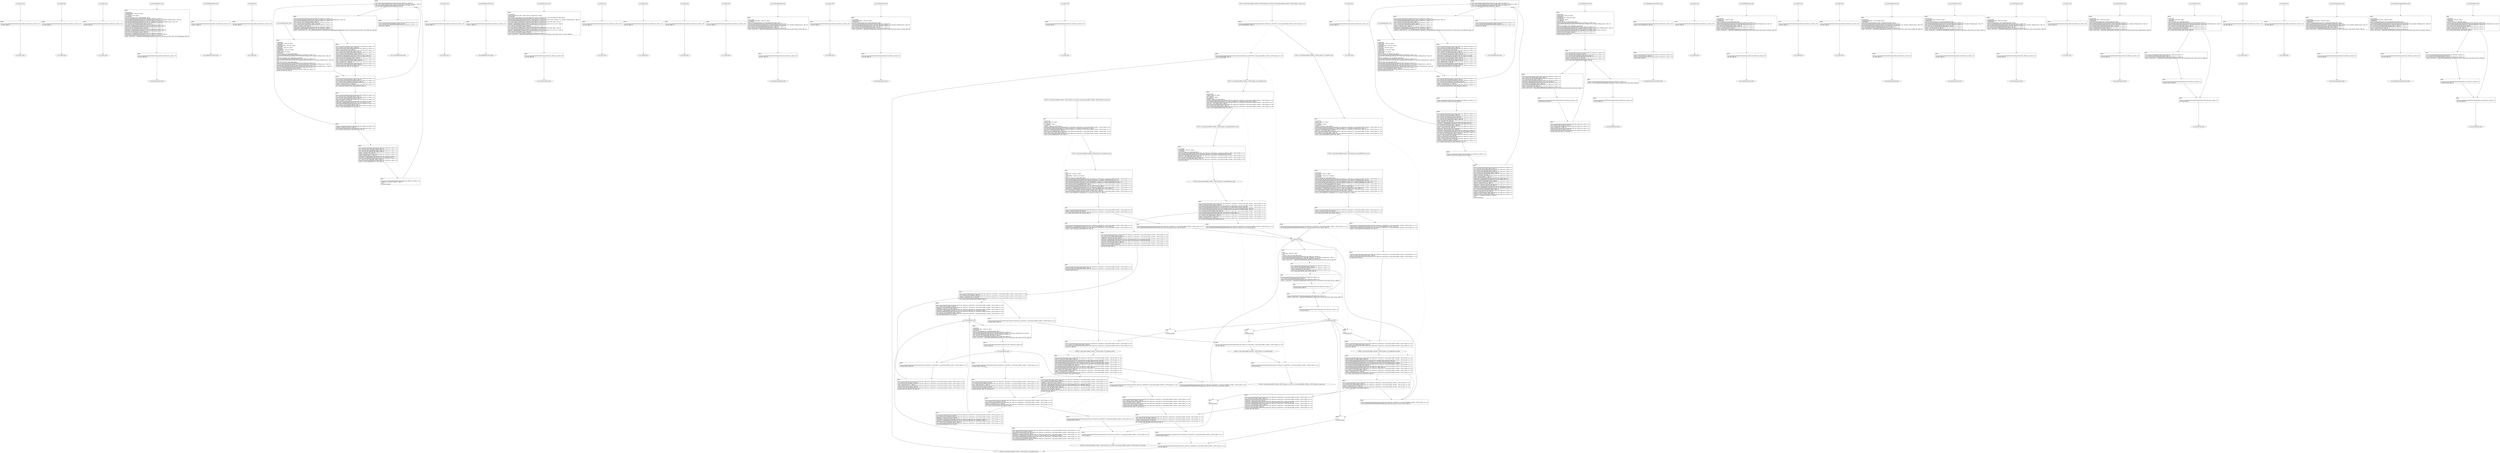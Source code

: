 digraph "icfg graph" {
BBio_ll_good1_end [label="{io_ll_good1_end}"];
BBio_ll_bad6_end [label="{io_ll_bad6_end}"];
BBio_ll_good5_end [label="{io_ll_good5_end}"];
BBio_ll_printWcharLine_end [label="{io_ll_printWcharLine_end}"];
BBio_ll_globalReturnsFalse_end [label="{io_ll_globalReturnsFalse_end}"];
BBio_ll_bad8_end [label="{io_ll_bad8_end}"];
BBio_ll_decodeHexWChars_end [label="{io_ll_decodeHexWChars_end}"];
BBio_ll_good7_end [label="{io_ll_good7_end}"];
BBio_ll_globalReturnsTrue_end [label="{io_ll_globalReturnsTrue_end}"];
BBio_ll_printStructLine_end [label="{io_ll_printStructLine_end}"];
BBio_ll_bad7_end [label="{io_ll_bad7_end}"];
BBio_ll_good6_end [label="{io_ll_good6_end}"];
BBio_ll_bad2_end [label="{io_ll_bad2_end}"];
BBio_ll_bad9_end [label="{io_ll_bad9_end}"];
BBio_ll_printUnsignedLine_end [label="{io_ll_printUnsignedLine_end}"];
BBio_ll_good4_end [label="{io_ll_good4_end}"];
BBio_ll_printSizeTLine_end [label="{io_ll_printSizeTLine_end}"];
BBio_ll_bad5_end [label="{io_ll_bad5_end}"];
BBCWE121_Stack_Based_Buffer_Overflow__CWE129_fgets_42_ll_goodG2B_end [label="{CWE121_Stack_Based_Buffer_Overflow__CWE129_fgets_42_ll_goodG2B_end}"];
BBio_ll_printLine_end [label="{io_ll_printLine_end}"];
BBio_ll_bad4_end [label="{io_ll_bad4_end}"];
BBCWE121_Stack_Based_Buffer_Overflow__CWE129_fgets_42_ll_goodG2BSource_end [label="{CWE121_Stack_Based_Buffer_Overflow__CWE129_fgets_42_ll_goodG2BSource_end}"];
BBio_ll_decodeHexChars_end [label="{io_ll_decodeHexChars_end}"];
BBio_ll_printBytesLine_end [label="{io_ll_printBytesLine_end}"];
BBio_ll_globalReturnsTrueOrFalse_end [label="{io_ll_globalReturnsTrueOrFalse_end}"];
BBCWE121_Stack_Based_Buffer_Overflow__CWE129_fgets_42_ll_goodB2GSource_end [label="{CWE121_Stack_Based_Buffer_Overflow__CWE129_fgets_42_ll_goodB2GSource_end}"];
BBio_ll_good3_end [label="{io_ll_good3_end}"];
BBCWE121_Stack_Based_Buffer_Overflow__CWE129_fgets_42_ll_CWE121_Stack_Based_Buffer_Overflow__CWE129_fgets_42_bad_end [label="{CWE121_Stack_Based_Buffer_Overflow__CWE129_fgets_42_ll_CWE121_Stack_Based_Buffer_Overflow__CWE129_fgets_42_bad_end}"];
BBio_ll_printHexCharLine_end [label="{io_ll_printHexCharLine_end}"];
BBio_ll_good9_end [label="{io_ll_good9_end}"];
BBio_ll_bad3_end [label="{io_ll_bad3_end}"];
BBio_ll_printDoubleLine_end [label="{io_ll_printDoubleLine_end}"];
BBio_ll_printShortLine_end [label="{io_ll_printShortLine_end}"];
BBCWE121_Stack_Based_Buffer_Overflow__CWE129_fgets_42_ll_CWE121_Stack_Based_Buffer_Overflow__CWE129_fgets_42_good_end [label="{CWE121_Stack_Based_Buffer_Overflow__CWE129_fgets_42_ll_CWE121_Stack_Based_Buffer_Overflow__CWE129_fgets_42_good_end}"];
BBio_ll_printLongLine_end [label="{io_ll_printLongLine_end}"];
BBio_ll_bad1_end [label="{io_ll_bad1_end}"];
BBio_ll_printFloatLine_end [label="{io_ll_printFloatLine_end}"];
BBio_ll_printWLine_end [label="{io_ll_printWLine_end}"];
BBio_ll_good2_end [label="{io_ll_good2_end}"];
BBio_ll_printIntLine_end [label="{io_ll_printIntLine_end}"];
BBio_ll_good8_end [label="{io_ll_good8_end}"];
BBio_ll_printLongLongLine_end [label="{io_ll_printLongLongLine_end}"];
BBCWE121_Stack_Based_Buffer_Overflow__CWE129_fgets_42_ll_badSource_end [label="{CWE121_Stack_Based_Buffer_Overflow__CWE129_fgets_42_ll_badSource_end}"];
BBio_ll_printHexUnsignedCharLine_end [label="{io_ll_printHexUnsignedCharLine_end}"];
BBio_ll_printSinkLine_end [label="{io_ll_printSinkLine_end}"];
BBCWE121_Stack_Based_Buffer_Overflow__CWE129_fgets_42_ll_goodB2G_end [label="{CWE121_Stack_Based_Buffer_Overflow__CWE129_fgets_42_ll_goodB2G_end}"];
BBio_ll_good1_start [label="{io_ll_good1_start}", shape=record];
io_ll_good1BB69 [label="{BB69:\l\l/home/raoxue/Desktop/MemVerif/workspace/000_062_589/source_code/io.c:187\l
  ret void, !dbg !52\l
}", shape=record];
BBio_ll_bad6_start [label="{io_ll_bad6_start}", shape=record];
io_ll_bad6BB83 [label="{BB83:\l\l/home/raoxue/Desktop/MemVerif/workspace/000_062_589/source_code/io.c:203\l
  ret void, !dbg !52\l
}", shape=record];
BBio_ll_good5_start [label="{io_ll_good5_start}", shape=record];
io_ll_good5BB73 [label="{BB73:\l\l/home/raoxue/Desktop/MemVerif/workspace/000_062_589/source_code/io.c:191\l
  ret void, !dbg !52\l
}", shape=record];
BBio_ll_printWcharLine_start [label="{io_ll_printWcharLine_start}", shape=record];
io_ll_printWcharLineBB28 [label="{BB28:\l\l/:1640300288\l
  %wideChar.addr = alloca i32, align 4\l
/:1640300288\l
  %s = alloca [2 x i32], align 4\l
/:1640300288\l
  store i32 %wideChar, i32* %wideChar.addr, align 4\l
/home/raoxue/Desktop/MemVerif/workspace/000_062_589/source_code/io.c:70\l
  call void @llvm.dbg.declare(metadata i32* %wideChar.addr, metadata !162, metadata !DIExpression()), !dbg !163\l
/home/raoxue/Desktop/MemVerif/workspace/000_062_589/source_code/io.c:74\l
  call void @llvm.dbg.declare(metadata [2 x i32]* %s, metadata !164, metadata !DIExpression()), !dbg !168\l
/home/raoxue/Desktop/MemVerif/workspace/000_062_589/source_code/io.c:75\l
  %0 = load i32, i32* %wideChar.addr, align 4, !dbg !61\l
/home/raoxue/Desktop/MemVerif/workspace/000_062_589/source_code/io.c:75\l
  %arrayidx = getelementptr inbounds [2 x i32], [2 x i32]* %s, i64 0, i64 0, !dbg !62\l
/home/raoxue/Desktop/MemVerif/workspace/000_062_589/source_code/io.c:75\l
  store i32 %0, i32* %arrayidx, align 4, !dbg !63\l
/home/raoxue/Desktop/MemVerif/workspace/000_062_589/source_code/io.c:76\l
  %arrayidx1 = getelementptr inbounds [2 x i32], [2 x i32]* %s, i64 0, i64 1, !dbg !64\l
/home/raoxue/Desktop/MemVerif/workspace/000_062_589/source_code/io.c:76\l
  store i32 0, i32* %arrayidx1, align 4, !dbg !65\l
/home/raoxue/Desktop/MemVerif/workspace/000_062_589/source_code/io.c:77\l
  %arraydecay = getelementptr inbounds [2 x i32], [2 x i32]* %s, i64 0, i64 0, !dbg !66\l
/home/raoxue/Desktop/MemVerif/workspace/000_062_589/source_code/io.c:77\l
  %call = call i32 (i8*, ...) @printf(i8* getelementptr inbounds ([5 x i8], [5 x i8]* @.str.10, i64 0, i64 0), i32* %arraydecay), !dbg !67\l
}", shape=record];
io_ll_printWcharLineBB28 [label="{BB28:\l\l/:1640300288\l
  %wideChar.addr = alloca i32, align 4\l
/:1640300288\l
  %s = alloca [2 x i32], align 4\l
/:1640300288\l
  store i32 %wideChar, i32* %wideChar.addr, align 4\l
/home/raoxue/Desktop/MemVerif/workspace/000_062_589/source_code/io.c:70\l
  call void @llvm.dbg.declare(metadata i32* %wideChar.addr, metadata !162, metadata !DIExpression()), !dbg !163\l
/home/raoxue/Desktop/MemVerif/workspace/000_062_589/source_code/io.c:74\l
  call void @llvm.dbg.declare(metadata [2 x i32]* %s, metadata !164, metadata !DIExpression()), !dbg !168\l
/home/raoxue/Desktop/MemVerif/workspace/000_062_589/source_code/io.c:75\l
  %0 = load i32, i32* %wideChar.addr, align 4, !dbg !61\l
/home/raoxue/Desktop/MemVerif/workspace/000_062_589/source_code/io.c:75\l
  %arrayidx = getelementptr inbounds [2 x i32], [2 x i32]* %s, i64 0, i64 0, !dbg !62\l
/home/raoxue/Desktop/MemVerif/workspace/000_062_589/source_code/io.c:75\l
  store i32 %0, i32* %arrayidx, align 4, !dbg !63\l
/home/raoxue/Desktop/MemVerif/workspace/000_062_589/source_code/io.c:76\l
  %arrayidx1 = getelementptr inbounds [2 x i32], [2 x i32]* %s, i64 0, i64 1, !dbg !64\l
/home/raoxue/Desktop/MemVerif/workspace/000_062_589/source_code/io.c:76\l
  store i32 0, i32* %arrayidx1, align 4, !dbg !65\l
/home/raoxue/Desktop/MemVerif/workspace/000_062_589/source_code/io.c:77\l
  %arraydecay = getelementptr inbounds [2 x i32], [2 x i32]* %s, i64 0, i64 0, !dbg !66\l
/home/raoxue/Desktop/MemVerif/workspace/000_062_589/source_code/io.c:77\l
  %call = call i32 (i8*, ...) @printf(i8* getelementptr inbounds ([5 x i8], [5 x i8]* @.str.10, i64 0, i64 0), i32* %arraydecay), !dbg !67\l
}", shape=record];
io_ll_printWcharLineBB29 [label="{BB29:\l\l/home/raoxue/Desktop/MemVerif/workspace/000_062_589/source_code/io.c:78\l
  ret void, !dbg !68\l
}", shape=record];
BBio_ll_globalReturnsFalse_start [label="{io_ll_globalReturnsFalse_start}", shape=record];
io_ll_globalReturnsFalseBB66 [label="{BB66:\l\l/home/raoxue/Desktop/MemVerif/workspace/000_062_589/source_code/io.c:163\l
  ret i32 0, !dbg !52\l
}", shape=record];
BBio_ll_bad8_start [label="{io_ll_bad8_start}", shape=record];
io_ll_bad8BB85 [label="{BB85:\l\l/home/raoxue/Desktop/MemVerif/workspace/000_062_589/source_code/io.c:205\l
  ret void, !dbg !52\l
}", shape=record];
BBio_ll_decodeHexWChars_start [label="{io_ll_decodeHexWChars_start}", shape=record];
io_ll_decodeHexWCharsBB55 [label="{BB55:\l\l/:109009480\l
  %bytes.addr = alloca i8*, align 8\l
/:109009480\l
  %numBytes.addr = alloca i64, align 8\l
/:109009480\l
  %hex.addr = alloca i32*, align 8\l
/:109009480\l
  %numWritten = alloca i64, align 8\l
/:109009480\l
  %byte = alloca i32, align 4\l
/:109009480\l
  store i8* %bytes, i8** %bytes.addr, align 8\l
/home/raoxue/Desktop/MemVerif/workspace/000_062_589/source_code/io.c:135\l
  call void @llvm.dbg.declare(metadata i8** %bytes.addr, metadata !290, metadata !DIExpression()), !dbg !291\l
/:135\l
  store i64 %numBytes, i64* %numBytes.addr, align 8\l
/home/raoxue/Desktop/MemVerif/workspace/000_062_589/source_code/io.c:135\l
  call void @llvm.dbg.declare(metadata i64* %numBytes.addr, metadata !292, metadata !DIExpression()), !dbg !293\l
/:135\l
  store i32* %hex, i32** %hex.addr, align 8\l
/home/raoxue/Desktop/MemVerif/workspace/000_062_589/source_code/io.c:135\l
  call void @llvm.dbg.declare(metadata i32** %hex.addr, metadata !294, metadata !DIExpression()), !dbg !295\l
/home/raoxue/Desktop/MemVerif/workspace/000_062_589/source_code/io.c:137\l
  call void @llvm.dbg.declare(metadata i64* %numWritten, metadata !296, metadata !DIExpression()), !dbg !297\l
/home/raoxue/Desktop/MemVerif/workspace/000_062_589/source_code/io.c:137\l
  store i64 0, i64* %numWritten, align 8, !dbg !65\l
/home/raoxue/Desktop/MemVerif/workspace/000_062_589/source_code/io.c:143\l
  br label %while.cond, !dbg !66\l
}", shape=record];
io_ll_decodeHexWCharsBB56 [label="{BB56:\l\l/home/raoxue/Desktop/MemVerif/workspace/000_062_589/source_code/io.c:143\l
  %0 = load i64, i64* %numWritten, align 8, !dbg !67\l
/home/raoxue/Desktop/MemVerif/workspace/000_062_589/source_code/io.c:143\l
  %1 = load i64, i64* %numBytes.addr, align 8, !dbg !68\l
/home/raoxue/Desktop/MemVerif/workspace/000_062_589/source_code/io.c:143\l
  %cmp = icmp ult i64 %0, %1, !dbg !69\l
/home/raoxue/Desktop/MemVerif/workspace/000_062_589/source_code/io.c:143\l
  br i1 %cmp, label %land.lhs.true, label %land.end, !dbg !70\l
}", shape=record];
io_ll_decodeHexWCharsBB57 [label="{BB57:\l\l/home/raoxue/Desktop/MemVerif/workspace/000_062_589/source_code/io.c:143\l
  %2 = load i32*, i32** %hex.addr, align 8, !dbg !71\l
/home/raoxue/Desktop/MemVerif/workspace/000_062_589/source_code/io.c:143\l
  %3 = load i64, i64* %numWritten, align 8, !dbg !72\l
/home/raoxue/Desktop/MemVerif/workspace/000_062_589/source_code/io.c:143\l
  %mul = mul i64 2, %3, !dbg !73\l
/home/raoxue/Desktop/MemVerif/workspace/000_062_589/source_code/io.c:143\l
  %arrayidx = getelementptr inbounds i32, i32* %2, i64 %mul, !dbg !71\l
/home/raoxue/Desktop/MemVerif/workspace/000_062_589/source_code/io.c:143\l
  %4 = load i32, i32* %arrayidx, align 4, !dbg !71\l
/home/raoxue/Desktop/MemVerif/workspace/000_062_589/source_code/io.c:143\l
  %call = call i32 @iswxdigit(i32 %4) #5, !dbg !74\l
}", shape=record];
io_ll_decodeHexWCharsBB57 [label="{BB57:\l\l/home/raoxue/Desktop/MemVerif/workspace/000_062_589/source_code/io.c:143\l
  %2 = load i32*, i32** %hex.addr, align 8, !dbg !71\l
/home/raoxue/Desktop/MemVerif/workspace/000_062_589/source_code/io.c:143\l
  %3 = load i64, i64* %numWritten, align 8, !dbg !72\l
/home/raoxue/Desktop/MemVerif/workspace/000_062_589/source_code/io.c:143\l
  %mul = mul i64 2, %3, !dbg !73\l
/home/raoxue/Desktop/MemVerif/workspace/000_062_589/source_code/io.c:143\l
  %arrayidx = getelementptr inbounds i32, i32* %2, i64 %mul, !dbg !71\l
/home/raoxue/Desktop/MemVerif/workspace/000_062_589/source_code/io.c:143\l
  %4 = load i32, i32* %arrayidx, align 4, !dbg !71\l
/home/raoxue/Desktop/MemVerif/workspace/000_062_589/source_code/io.c:143\l
  %call = call i32 @iswxdigit(i32 %4) #5, !dbg !74\l
}", shape=record];
io_ll_decodeHexWCharsBB59 [label="{BB59:\l\l/home/raoxue/Desktop/MemVerif/workspace/000_062_589/source_code/io.c:143\l
  %tobool = icmp ne i32 %call, 0, !dbg !74\l
/home/raoxue/Desktop/MemVerif/workspace/000_062_589/source_code/io.c:143\l
  br i1 %tobool, label %land.rhs, label %land.end, !dbg !75\l
}", shape=record];
io_ll_decodeHexWCharsBB60 [label="{BB60:\l\l/home/raoxue/Desktop/MemVerif/workspace/000_062_589/source_code/io.c:143\l
  %5 = load i32*, i32** %hex.addr, align 8, !dbg !76\l
/home/raoxue/Desktop/MemVerif/workspace/000_062_589/source_code/io.c:143\l
  %6 = load i64, i64* %numWritten, align 8, !dbg !77\l
/home/raoxue/Desktop/MemVerif/workspace/000_062_589/source_code/io.c:143\l
  %mul1 = mul i64 2, %6, !dbg !78\l
/home/raoxue/Desktop/MemVerif/workspace/000_062_589/source_code/io.c:143\l
  %add = add i64 %mul1, 1, !dbg !79\l
/home/raoxue/Desktop/MemVerif/workspace/000_062_589/source_code/io.c:143\l
  %arrayidx2 = getelementptr inbounds i32, i32* %5, i64 %add, !dbg !76\l
/home/raoxue/Desktop/MemVerif/workspace/000_062_589/source_code/io.c:143\l
  %7 = load i32, i32* %arrayidx2, align 4, !dbg !76\l
/home/raoxue/Desktop/MemVerif/workspace/000_062_589/source_code/io.c:143\l
  %call3 = call i32 @iswxdigit(i32 %7) #5, !dbg !80\l
}", shape=record];
io_ll_decodeHexWCharsBB60 [label="{BB60:\l\l/home/raoxue/Desktop/MemVerif/workspace/000_062_589/source_code/io.c:143\l
  %5 = load i32*, i32** %hex.addr, align 8, !dbg !76\l
/home/raoxue/Desktop/MemVerif/workspace/000_062_589/source_code/io.c:143\l
  %6 = load i64, i64* %numWritten, align 8, !dbg !77\l
/home/raoxue/Desktop/MemVerif/workspace/000_062_589/source_code/io.c:143\l
  %mul1 = mul i64 2, %6, !dbg !78\l
/home/raoxue/Desktop/MemVerif/workspace/000_062_589/source_code/io.c:143\l
  %add = add i64 %mul1, 1, !dbg !79\l
/home/raoxue/Desktop/MemVerif/workspace/000_062_589/source_code/io.c:143\l
  %arrayidx2 = getelementptr inbounds i32, i32* %5, i64 %add, !dbg !76\l
/home/raoxue/Desktop/MemVerif/workspace/000_062_589/source_code/io.c:143\l
  %7 = load i32, i32* %arrayidx2, align 4, !dbg !76\l
/home/raoxue/Desktop/MemVerif/workspace/000_062_589/source_code/io.c:143\l
  %call3 = call i32 @iswxdigit(i32 %7) #5, !dbg !80\l
}", shape=record];
io_ll_decodeHexWCharsBB61 [label="{BB61:\l\l/home/raoxue/Desktop/MemVerif/workspace/000_062_589/source_code/io.c:143\l
  %tobool4 = icmp ne i32 %call3, 0, !dbg !75\l
/:143\l
  br label %land.end\l
}", shape=record];
io_ll_decodeHexWCharsBB58 [label="{BB58:\l\l/home/raoxue/Desktop/MemVerif/workspace/000_062_589/source_code/io.c:0\l
  %8 = phi i1 [ false, %land.lhs.true ], [ false, %while.cond ], [ %tobool4, %land.rhs ], !dbg !81\l
/home/raoxue/Desktop/MemVerif/workspace/000_062_589/source_code/io.c:143\l
  br i1 %8, label %while.body, label %while.end, !dbg !66\l
}", shape=record];
io_ll_decodeHexWCharsBB62 [label="{BB62:\l\l/home/raoxue/Desktop/MemVerif/workspace/000_062_589/source_code/io.c:145\l
  call void @llvm.dbg.declare(metadata i32* %byte, metadata !314, metadata !DIExpression()), !dbg !316\l
/home/raoxue/Desktop/MemVerif/workspace/000_062_589/source_code/io.c:146\l
  %9 = load i32*, i32** %hex.addr, align 8, !dbg !85\l
/home/raoxue/Desktop/MemVerif/workspace/000_062_589/source_code/io.c:146\l
  %10 = load i64, i64* %numWritten, align 8, !dbg !86\l
/home/raoxue/Desktop/MemVerif/workspace/000_062_589/source_code/io.c:146\l
  %mul5 = mul i64 2, %10, !dbg !87\l
/home/raoxue/Desktop/MemVerif/workspace/000_062_589/source_code/io.c:146\l
  %arrayidx6 = getelementptr inbounds i32, i32* %9, i64 %mul5, !dbg !85\l
/home/raoxue/Desktop/MemVerif/workspace/000_062_589/source_code/io.c:146\l
  %call7 = call i32 (i32*, i32*, ...) @__isoc99_swscanf(i32* %arrayidx6, i32* getelementptr inbounds ([5 x i32], [5 x i32]* @.str.16, i64 0, i64 0), i32* %byte) #5, !dbg !88\l
}", shape=record];
io_ll_decodeHexWCharsBB62 [label="{BB62:\l\l/home/raoxue/Desktop/MemVerif/workspace/000_062_589/source_code/io.c:145\l
  call void @llvm.dbg.declare(metadata i32* %byte, metadata !314, metadata !DIExpression()), !dbg !316\l
/home/raoxue/Desktop/MemVerif/workspace/000_062_589/source_code/io.c:146\l
  %9 = load i32*, i32** %hex.addr, align 8, !dbg !85\l
/home/raoxue/Desktop/MemVerif/workspace/000_062_589/source_code/io.c:146\l
  %10 = load i64, i64* %numWritten, align 8, !dbg !86\l
/home/raoxue/Desktop/MemVerif/workspace/000_062_589/source_code/io.c:146\l
  %mul5 = mul i64 2, %10, !dbg !87\l
/home/raoxue/Desktop/MemVerif/workspace/000_062_589/source_code/io.c:146\l
  %arrayidx6 = getelementptr inbounds i32, i32* %9, i64 %mul5, !dbg !85\l
/home/raoxue/Desktop/MemVerif/workspace/000_062_589/source_code/io.c:146\l
  %call7 = call i32 (i32*, i32*, ...) @__isoc99_swscanf(i32* %arrayidx6, i32* getelementptr inbounds ([5 x i32], [5 x i32]* @.str.16, i64 0, i64 0), i32* %byte) #5, !dbg !88\l
}", shape=record];
io_ll_decodeHexWCharsBB64 [label="{BB64:\l\l/home/raoxue/Desktop/MemVerif/workspace/000_062_589/source_code/io.c:147\l
  %11 = load i32, i32* %byte, align 4, !dbg !89\l
/home/raoxue/Desktop/MemVerif/workspace/000_062_589/source_code/io.c:147\l
  %conv = trunc i32 %11 to i8, !dbg !90\l
/home/raoxue/Desktop/MemVerif/workspace/000_062_589/source_code/io.c:147\l
  %12 = load i8*, i8** %bytes.addr, align 8, !dbg !91\l
/home/raoxue/Desktop/MemVerif/workspace/000_062_589/source_code/io.c:147\l
  %13 = load i64, i64* %numWritten, align 8, !dbg !92\l
/home/raoxue/Desktop/MemVerif/workspace/000_062_589/source_code/io.c:147\l
  %arrayidx8 = getelementptr inbounds i8, i8* %12, i64 %13, !dbg !91\l
/home/raoxue/Desktop/MemVerif/workspace/000_062_589/source_code/io.c:147\l
  store i8 %conv, i8* %arrayidx8, align 1, !dbg !93\l
/home/raoxue/Desktop/MemVerif/workspace/000_062_589/source_code/io.c:148\l
  %14 = load i64, i64* %numWritten, align 8, !dbg !94\l
/home/raoxue/Desktop/MemVerif/workspace/000_062_589/source_code/io.c:148\l
  %inc = add i64 %14, 1, !dbg !94\l
/home/raoxue/Desktop/MemVerif/workspace/000_062_589/source_code/io.c:148\l
  store i64 %inc, i64* %numWritten, align 8, !dbg !94\l
/home/raoxue/Desktop/MemVerif/workspace/000_062_589/source_code/io.c:143\l
  br label %while.cond, !dbg !66, !llvm.loop !95\l
}", shape=record];
io_ll_decodeHexWCharsBB63 [label="{BB63:\l\l/home/raoxue/Desktop/MemVerif/workspace/000_062_589/source_code/io.c:151\l
  %15 = load i64, i64* %numWritten, align 8, !dbg !98\l
/home/raoxue/Desktop/MemVerif/workspace/000_062_589/source_code/io.c:151\l
  ret i64 %15, !dbg !99\l
}", shape=record];
BBio_ll_good7_start [label="{io_ll_good7_start}", shape=record];
io_ll_good7BB75 [label="{BB75:\l\l/home/raoxue/Desktop/MemVerif/workspace/000_062_589/source_code/io.c:193\l
  ret void, !dbg !52\l
}", shape=record];
BBio_ll_globalReturnsTrue_start [label="{io_ll_globalReturnsTrue_start}", shape=record];
io_ll_globalReturnsTrueBB65 [label="{BB65:\l\l/home/raoxue/Desktop/MemVerif/workspace/000_062_589/source_code/io.c:158\l
  ret i32 1, !dbg !52\l
}", shape=record];
BBio_ll_printStructLine_start [label="{io_ll_printStructLine_start}", shape=record];
io_ll_printStructLineBB36 [label="{BB36:\l\l/:1640300288\l
  %structTwoIntsStruct.addr = alloca %struct._twoIntsStruct*, align 8\l
/:1640300288\l
  store %struct._twoIntsStruct* %structTwoIntsStruct, %struct._twoIntsStruct** %structTwoIntsStruct.addr, align 8\l
/home/raoxue/Desktop/MemVerif/workspace/000_062_589/source_code/io.c:95\l
  call void @llvm.dbg.declare(metadata %struct._twoIntsStruct** %structTwoIntsStruct.addr, metadata !212, metadata !DIExpression()), !dbg !213\l
/home/raoxue/Desktop/MemVerif/workspace/000_062_589/source_code/io.c:97\l
  %0 = load %struct._twoIntsStruct*, %struct._twoIntsStruct** %structTwoIntsStruct.addr, align 8, !dbg !61\l
/home/raoxue/Desktop/MemVerif/workspace/000_062_589/source_code/io.c:97\l
  %intOne = getelementptr inbounds %struct._twoIntsStruct, %struct._twoIntsStruct* %0, i32 0, i32 0, !dbg !62\l
/home/raoxue/Desktop/MemVerif/workspace/000_062_589/source_code/io.c:97\l
  %1 = load i32, i32* %intOne, align 4, !dbg !62\l
/home/raoxue/Desktop/MemVerif/workspace/000_062_589/source_code/io.c:97\l
  %2 = load %struct._twoIntsStruct*, %struct._twoIntsStruct** %structTwoIntsStruct.addr, align 8, !dbg !63\l
/home/raoxue/Desktop/MemVerif/workspace/000_062_589/source_code/io.c:97\l
  %intTwo = getelementptr inbounds %struct._twoIntsStruct, %struct._twoIntsStruct* %2, i32 0, i32 1, !dbg !64\l
/home/raoxue/Desktop/MemVerif/workspace/000_062_589/source_code/io.c:97\l
  %3 = load i32, i32* %intTwo, align 4, !dbg !64\l
/home/raoxue/Desktop/MemVerif/workspace/000_062_589/source_code/io.c:97\l
  %call = call i32 (i8*, ...) @printf(i8* getelementptr inbounds ([10 x i8], [10 x i8]* @.str.13, i64 0, i64 0), i32 %1, i32 %3), !dbg !65\l
}", shape=record];
io_ll_printStructLineBB36 [label="{BB36:\l\l/:1640300288\l
  %structTwoIntsStruct.addr = alloca %struct._twoIntsStruct*, align 8\l
/:1640300288\l
  store %struct._twoIntsStruct* %structTwoIntsStruct, %struct._twoIntsStruct** %structTwoIntsStruct.addr, align 8\l
/home/raoxue/Desktop/MemVerif/workspace/000_062_589/source_code/io.c:95\l
  call void @llvm.dbg.declare(metadata %struct._twoIntsStruct** %structTwoIntsStruct.addr, metadata !212, metadata !DIExpression()), !dbg !213\l
/home/raoxue/Desktop/MemVerif/workspace/000_062_589/source_code/io.c:97\l
  %0 = load %struct._twoIntsStruct*, %struct._twoIntsStruct** %structTwoIntsStruct.addr, align 8, !dbg !61\l
/home/raoxue/Desktop/MemVerif/workspace/000_062_589/source_code/io.c:97\l
  %intOne = getelementptr inbounds %struct._twoIntsStruct, %struct._twoIntsStruct* %0, i32 0, i32 0, !dbg !62\l
/home/raoxue/Desktop/MemVerif/workspace/000_062_589/source_code/io.c:97\l
  %1 = load i32, i32* %intOne, align 4, !dbg !62\l
/home/raoxue/Desktop/MemVerif/workspace/000_062_589/source_code/io.c:97\l
  %2 = load %struct._twoIntsStruct*, %struct._twoIntsStruct** %structTwoIntsStruct.addr, align 8, !dbg !63\l
/home/raoxue/Desktop/MemVerif/workspace/000_062_589/source_code/io.c:97\l
  %intTwo = getelementptr inbounds %struct._twoIntsStruct, %struct._twoIntsStruct* %2, i32 0, i32 1, !dbg !64\l
/home/raoxue/Desktop/MemVerif/workspace/000_062_589/source_code/io.c:97\l
  %3 = load i32, i32* %intTwo, align 4, !dbg !64\l
/home/raoxue/Desktop/MemVerif/workspace/000_062_589/source_code/io.c:97\l
  %call = call i32 (i8*, ...) @printf(i8* getelementptr inbounds ([10 x i8], [10 x i8]* @.str.13, i64 0, i64 0), i32 %1, i32 %3), !dbg !65\l
}", shape=record];
io_ll_printStructLineBB37 [label="{BB37:\l\l/home/raoxue/Desktop/MemVerif/workspace/000_062_589/source_code/io.c:98\l
  ret void, !dbg !66\l
}", shape=record];
BBio_ll_bad7_start [label="{io_ll_bad7_start}", shape=record];
io_ll_bad7BB84 [label="{BB84:\l\l/home/raoxue/Desktop/MemVerif/workspace/000_062_589/source_code/io.c:204\l
  ret void, !dbg !52\l
}", shape=record];
BBio_ll_good6_start [label="{io_ll_good6_start}", shape=record];
io_ll_good6BB74 [label="{BB74:\l\l/home/raoxue/Desktop/MemVerif/workspace/000_062_589/source_code/io.c:192\l
  ret void, !dbg !52\l
}", shape=record];
BBio_ll_bad2_start [label="{io_ll_bad2_start}", shape=record];
io_ll_bad2BB79 [label="{BB79:\l\l/home/raoxue/Desktop/MemVerif/workspace/000_062_589/source_code/io.c:199\l
  ret void, !dbg !52\l
}", shape=record];
BBio_ll_bad9_start [label="{io_ll_bad9_start}", shape=record];
io_ll_bad9BB86 [label="{BB86:\l\l/home/raoxue/Desktop/MemVerif/workspace/000_062_589/source_code/io.c:206\l
  ret void, !dbg !52\l
}", shape=record];
BBio_ll_printUnsignedLine_start [label="{io_ll_printUnsignedLine_start}", shape=record];
io_ll_printUnsignedLineBB30 [label="{BB30:\l\l/:109170520\l
  %unsignedNumber.addr = alloca i32, align 4\l
/:109170520\l
  store i32 %unsignedNumber, i32* %unsignedNumber.addr, align 4\l
/home/raoxue/Desktop/MemVerif/workspace/000_062_589/source_code/io.c:80\l
  call void @llvm.dbg.declare(metadata i32* %unsignedNumber.addr, metadata !180, metadata !DIExpression()), !dbg !181\l
/home/raoxue/Desktop/MemVerif/workspace/000_062_589/source_code/io.c:82\l
  %0 = load i32, i32* %unsignedNumber.addr, align 4, !dbg !54\l
/home/raoxue/Desktop/MemVerif/workspace/000_062_589/source_code/io.c:82\l
  %call = call i32 (i8*, ...) @printf(i8* getelementptr inbounds ([4 x i8], [4 x i8]* @.str.11, i64 0, i64 0), i32 %0), !dbg !55\l
}", shape=record];
io_ll_printUnsignedLineBB30 [label="{BB30:\l\l/:109170520\l
  %unsignedNumber.addr = alloca i32, align 4\l
/:109170520\l
  store i32 %unsignedNumber, i32* %unsignedNumber.addr, align 4\l
/home/raoxue/Desktop/MemVerif/workspace/000_062_589/source_code/io.c:80\l
  call void @llvm.dbg.declare(metadata i32* %unsignedNumber.addr, metadata !180, metadata !DIExpression()), !dbg !181\l
/home/raoxue/Desktop/MemVerif/workspace/000_062_589/source_code/io.c:82\l
  %0 = load i32, i32* %unsignedNumber.addr, align 4, !dbg !54\l
/home/raoxue/Desktop/MemVerif/workspace/000_062_589/source_code/io.c:82\l
  %call = call i32 (i8*, ...) @printf(i8* getelementptr inbounds ([4 x i8], [4 x i8]* @.str.11, i64 0, i64 0), i32 %0), !dbg !55\l
}", shape=record];
io_ll_printUnsignedLineBB31 [label="{BB31:\l\l/home/raoxue/Desktop/MemVerif/workspace/000_062_589/source_code/io.c:83\l
  ret void, !dbg !56\l
}", shape=record];
BBio_ll_good4_start [label="{io_ll_good4_start}", shape=record];
io_ll_good4BB72 [label="{BB72:\l\l/home/raoxue/Desktop/MemVerif/workspace/000_062_589/source_code/io.c:190\l
  ret void, !dbg !52\l
}", shape=record];
BBio_ll_printSizeTLine_start [label="{io_ll_printSizeTLine_start}", shape=record];
io_ll_printSizeTLineBB24 [label="{BB24:\l\l/:1640300288\l
  %sizeTNumber.addr = alloca i64, align 8\l
/:1640300288\l
  store i64 %sizeTNumber, i64* %sizeTNumber.addr, align 8\l
/home/raoxue/Desktop/MemVerif/workspace/000_062_589/source_code/io.c:60\l
  call void @llvm.dbg.declare(metadata i64* %sizeTNumber.addr, metadata !146, metadata !DIExpression()), !dbg !147\l
/home/raoxue/Desktop/MemVerif/workspace/000_062_589/source_code/io.c:62\l
  %0 = load i64, i64* %sizeTNumber.addr, align 8, !dbg !57\l
/home/raoxue/Desktop/MemVerif/workspace/000_062_589/source_code/io.c:62\l
  %call = call i32 (i8*, ...) @printf(i8* getelementptr inbounds ([5 x i8], [5 x i8]* @.str.8, i64 0, i64 0), i64 %0), !dbg !58\l
}", shape=record];
io_ll_printSizeTLineBB24 [label="{BB24:\l\l/:1640300288\l
  %sizeTNumber.addr = alloca i64, align 8\l
/:1640300288\l
  store i64 %sizeTNumber, i64* %sizeTNumber.addr, align 8\l
/home/raoxue/Desktop/MemVerif/workspace/000_062_589/source_code/io.c:60\l
  call void @llvm.dbg.declare(metadata i64* %sizeTNumber.addr, metadata !146, metadata !DIExpression()), !dbg !147\l
/home/raoxue/Desktop/MemVerif/workspace/000_062_589/source_code/io.c:62\l
  %0 = load i64, i64* %sizeTNumber.addr, align 8, !dbg !57\l
/home/raoxue/Desktop/MemVerif/workspace/000_062_589/source_code/io.c:62\l
  %call = call i32 (i8*, ...) @printf(i8* getelementptr inbounds ([5 x i8], [5 x i8]* @.str.8, i64 0, i64 0), i64 %0), !dbg !58\l
}", shape=record];
io_ll_printSizeTLineBB25 [label="{BB25:\l\l/home/raoxue/Desktop/MemVerif/workspace/000_062_589/source_code/io.c:63\l
  ret void, !dbg !59\l
}", shape=record];
BBio_ll_bad5_start [label="{io_ll_bad5_start}", shape=record];
io_ll_bad5BB82 [label="{BB82:\l\l/home/raoxue/Desktop/MemVerif/workspace/000_062_589/source_code/io.c:202\l
  ret void, !dbg !52\l
}", shape=record];
BBCWE121_Stack_Based_Buffer_Overflow__CWE129_fgets_42_ll_goodG2B_start [label="{CWE121_Stack_Based_Buffer_Overflow__CWE129_fgets_42_ll_goodG2B_start}", shape=record];
CWE121_Stack_Based_Buffer_Overflow__CWE129_fgets_42_ll_goodG2BBB19 [label="{BB19:\l\l/:3976444928\l
  %data = alloca i32, align 4\l
/:3976444928\l
  %i = alloca i32, align 4\l
/:3976444928\l
  %buffer = alloca [10 x i32], align 16\l
/home/raoxue/Desktop/MemVerif/workspace/000_062_589/source_code/CWE121_Stack_Based_Buffer_Overflow__CWE129_fgets_42.c:85\l
  call void @llvm.dbg.declare(metadata i32* %data, metadata !90, metadata !DIExpression()), !dbg !91\l
/home/raoxue/Desktop/MemVerif/workspace/000_062_589/source_code/CWE121_Stack_Based_Buffer_Overflow__CWE129_fgets_42.c:87\l
  store i32 -1, i32* %data, align 4, !dbg !15\l
/home/raoxue/Desktop/MemVerif/workspace/000_062_589/source_code/CWE121_Stack_Based_Buffer_Overflow__CWE129_fgets_42.c:88\l
  %0 = load i32, i32* %data, align 4, !dbg !16\l
/home/raoxue/Desktop/MemVerif/workspace/000_062_589/source_code/CWE121_Stack_Based_Buffer_Overflow__CWE129_fgets_42.c:88\l
  %call = call i32 @goodG2BSource(i32 %0), !dbg !17\l
}", shape=record];
CWE121_Stack_Based_Buffer_Overflow__CWE129_fgets_42_ll_goodG2BBB19 [label="{BB19:\l\l/:3976444928\l
  %data = alloca i32, align 4\l
/:3976444928\l
  %i = alloca i32, align 4\l
/:3976444928\l
  %buffer = alloca [10 x i32], align 16\l
/home/raoxue/Desktop/MemVerif/workspace/000_062_589/source_code/CWE121_Stack_Based_Buffer_Overflow__CWE129_fgets_42.c:85\l
  call void @llvm.dbg.declare(metadata i32* %data, metadata !90, metadata !DIExpression()), !dbg !91\l
/home/raoxue/Desktop/MemVerif/workspace/000_062_589/source_code/CWE121_Stack_Based_Buffer_Overflow__CWE129_fgets_42.c:87\l
  store i32 -1, i32* %data, align 4, !dbg !15\l
/home/raoxue/Desktop/MemVerif/workspace/000_062_589/source_code/CWE121_Stack_Based_Buffer_Overflow__CWE129_fgets_42.c:88\l
  %0 = load i32, i32* %data, align 4, !dbg !16\l
/home/raoxue/Desktop/MemVerif/workspace/000_062_589/source_code/CWE121_Stack_Based_Buffer_Overflow__CWE129_fgets_42.c:88\l
  %call = call i32 @goodG2BSource(i32 %0), !dbg !17\l
}", shape=record];
CWE121_Stack_Based_Buffer_Overflow__CWE129_fgets_42_ll_goodG2BBB20 [label="{BB20:\l\l/home/raoxue/Desktop/MemVerif/workspace/000_062_589/source_code/CWE121_Stack_Based_Buffer_Overflow__CWE129_fgets_42.c:88\l
  store i32 %call, i32* %data, align 4, !dbg !18\l
/home/raoxue/Desktop/MemVerif/workspace/000_062_589/source_code/CWE121_Stack_Based_Buffer_Overflow__CWE129_fgets_42.c:90\l
  call void @llvm.dbg.declare(metadata i32* %i, metadata !96, metadata !DIExpression()), !dbg !98\l
/home/raoxue/Desktop/MemVerif/workspace/000_062_589/source_code/CWE121_Stack_Based_Buffer_Overflow__CWE129_fgets_42.c:91\l
  call void @llvm.dbg.declare(metadata [10 x i32]* %buffer, metadata !99, metadata !DIExpression()), !dbg !100\l
/home/raoxue/Desktop/MemVerif/workspace/000_062_589/source_code/CWE121_Stack_Based_Buffer_Overflow__CWE129_fgets_42.c:91\l
  %1 = bitcast [10 x i32]* %buffer to i8*, !dbg !26\l
/home/raoxue/Desktop/MemVerif/workspace/000_062_589/source_code/CWE121_Stack_Based_Buffer_Overflow__CWE129_fgets_42.c:91\l
  call void @llvm.memset.p0i8.i64(i8* align 16 %1, i8 0, i64 40, i1 false), !dbg !26\l
/home/raoxue/Desktop/MemVerif/workspace/000_062_589/source_code/CWE121_Stack_Based_Buffer_Overflow__CWE129_fgets_42.c:94\l
  %2 = load i32, i32* %data, align 4, !dbg !27\l
/home/raoxue/Desktop/MemVerif/workspace/000_062_589/source_code/CWE121_Stack_Based_Buffer_Overflow__CWE129_fgets_42.c:94\l
  %cmp = icmp sge i32 %2, 0, !dbg !29\l
/home/raoxue/Desktop/MemVerif/workspace/000_062_589/source_code/CWE121_Stack_Based_Buffer_Overflow__CWE129_fgets_42.c:94\l
  br i1 %cmp, label %if.then, label %if.else, !dbg !30\l
}", shape=record];
CWE121_Stack_Based_Buffer_Overflow__CWE129_fgets_42_ll_goodG2BBB21 [label="{BB21:\l\l/home/raoxue/Desktop/MemVerif/workspace/000_062_589/source_code/CWE121_Stack_Based_Buffer_Overflow__CWE129_fgets_42.c:96\l
  %3 = load i32, i32* %data, align 4, !dbg !31\l
/home/raoxue/Desktop/MemVerif/workspace/000_062_589/source_code/CWE121_Stack_Based_Buffer_Overflow__CWE129_fgets_42.c:96\l
  %idxprom = sext i32 %3 to i64, !dbg !33\l
/home/raoxue/Desktop/MemVerif/workspace/000_062_589/source_code/CWE121_Stack_Based_Buffer_Overflow__CWE129_fgets_42.c:96\l
  %arrayidx = getelementptr inbounds [10 x i32], [10 x i32]* %buffer, i64 0, i64 %idxprom, !dbg !33\l
/home/raoxue/Desktop/MemVerif/workspace/000_062_589/source_code/CWE121_Stack_Based_Buffer_Overflow__CWE129_fgets_42.c:96\l
  store i32 1, i32* %arrayidx, align 4, !dbg !34\l
/home/raoxue/Desktop/MemVerif/workspace/000_062_589/source_code/CWE121_Stack_Based_Buffer_Overflow__CWE129_fgets_42.c:98\l
  store i32 0, i32* %i, align 4, !dbg !35\l
/home/raoxue/Desktop/MemVerif/workspace/000_062_589/source_code/CWE121_Stack_Based_Buffer_Overflow__CWE129_fgets_42.c:98\l
  br label %for.cond, !dbg !37\l
}", shape=record];
CWE121_Stack_Based_Buffer_Overflow__CWE129_fgets_42_ll_goodG2BBB23 [label="{BB23:\l\l/home/raoxue/Desktop/MemVerif/workspace/000_062_589/source_code/CWE121_Stack_Based_Buffer_Overflow__CWE129_fgets_42.c:98\l
  %4 = load i32, i32* %i, align 4, !dbg !38\l
/home/raoxue/Desktop/MemVerif/workspace/000_062_589/source_code/CWE121_Stack_Based_Buffer_Overflow__CWE129_fgets_42.c:98\l
  %cmp1 = icmp slt i32 %4, 10, !dbg !40\l
/home/raoxue/Desktop/MemVerif/workspace/000_062_589/source_code/CWE121_Stack_Based_Buffer_Overflow__CWE129_fgets_42.c:98\l
  br i1 %cmp1, label %for.body, label %for.end, !dbg !41\l
}", shape=record];
CWE121_Stack_Based_Buffer_Overflow__CWE129_fgets_42_ll_goodG2BBB24 [label="{BB24:\l\l/home/raoxue/Desktop/MemVerif/workspace/000_062_589/source_code/CWE121_Stack_Based_Buffer_Overflow__CWE129_fgets_42.c:100\l
  %5 = load i32, i32* %i, align 4, !dbg !42\l
/home/raoxue/Desktop/MemVerif/workspace/000_062_589/source_code/CWE121_Stack_Based_Buffer_Overflow__CWE129_fgets_42.c:100\l
  %idxprom2 = sext i32 %5 to i64, !dbg !44\l
/home/raoxue/Desktop/MemVerif/workspace/000_062_589/source_code/CWE121_Stack_Based_Buffer_Overflow__CWE129_fgets_42.c:100\l
  %arrayidx3 = getelementptr inbounds [10 x i32], [10 x i32]* %buffer, i64 0, i64 %idxprom2, !dbg !44\l
/home/raoxue/Desktop/MemVerif/workspace/000_062_589/source_code/CWE121_Stack_Based_Buffer_Overflow__CWE129_fgets_42.c:100\l
  %6 = load i32, i32* %arrayidx3, align 4, !dbg !44\l
/home/raoxue/Desktop/MemVerif/workspace/000_062_589/source_code/CWE121_Stack_Based_Buffer_Overflow__CWE129_fgets_42.c:100\l
  call void @printIntLine(i32 %6), !dbg !45\l
}", shape=record];
CWE121_Stack_Based_Buffer_Overflow__CWE129_fgets_42_ll_goodG2BBB24 [label="{BB24:\l\l/home/raoxue/Desktop/MemVerif/workspace/000_062_589/source_code/CWE121_Stack_Based_Buffer_Overflow__CWE129_fgets_42.c:100\l
  %5 = load i32, i32* %i, align 4, !dbg !42\l
/home/raoxue/Desktop/MemVerif/workspace/000_062_589/source_code/CWE121_Stack_Based_Buffer_Overflow__CWE129_fgets_42.c:100\l
  %idxprom2 = sext i32 %5 to i64, !dbg !44\l
/home/raoxue/Desktop/MemVerif/workspace/000_062_589/source_code/CWE121_Stack_Based_Buffer_Overflow__CWE129_fgets_42.c:100\l
  %arrayidx3 = getelementptr inbounds [10 x i32], [10 x i32]* %buffer, i64 0, i64 %idxprom2, !dbg !44\l
/home/raoxue/Desktop/MemVerif/workspace/000_062_589/source_code/CWE121_Stack_Based_Buffer_Overflow__CWE129_fgets_42.c:100\l
  %6 = load i32, i32* %arrayidx3, align 4, !dbg !44\l
/home/raoxue/Desktop/MemVerif/workspace/000_062_589/source_code/CWE121_Stack_Based_Buffer_Overflow__CWE129_fgets_42.c:100\l
  call void @printIntLine(i32 %6), !dbg !45\l
}", shape=record];
CWE121_Stack_Based_Buffer_Overflow__CWE129_fgets_42_ll_goodG2BBB26 [label="{BB26:\l\l/home/raoxue/Desktop/MemVerif/workspace/000_062_589/source_code/CWE121_Stack_Based_Buffer_Overflow__CWE129_fgets_42.c:101\l
  br label %for.inc, !dbg !46\l
}", shape=record];
CWE121_Stack_Based_Buffer_Overflow__CWE129_fgets_42_ll_goodG2BBB27 [label="{BB27:\l\l/home/raoxue/Desktop/MemVerif/workspace/000_062_589/source_code/CWE121_Stack_Based_Buffer_Overflow__CWE129_fgets_42.c:98\l
  %7 = load i32, i32* %i, align 4, !dbg !47\l
/home/raoxue/Desktop/MemVerif/workspace/000_062_589/source_code/CWE121_Stack_Based_Buffer_Overflow__CWE129_fgets_42.c:98\l
  %inc = add nsw i32 %7, 1, !dbg !47\l
/home/raoxue/Desktop/MemVerif/workspace/000_062_589/source_code/CWE121_Stack_Based_Buffer_Overflow__CWE129_fgets_42.c:98\l
  store i32 %inc, i32* %i, align 4, !dbg !47\l
/home/raoxue/Desktop/MemVerif/workspace/000_062_589/source_code/CWE121_Stack_Based_Buffer_Overflow__CWE129_fgets_42.c:98\l
  br label %for.cond, !dbg !48, !llvm.loop !49\l
}", shape=record];
CWE121_Stack_Based_Buffer_Overflow__CWE129_fgets_42_ll_goodG2BBB25 [label="{BB25:\l\l/home/raoxue/Desktop/MemVerif/workspace/000_062_589/source_code/CWE121_Stack_Based_Buffer_Overflow__CWE129_fgets_42.c:102\l
  br label %if.end, !dbg !52\l
}", shape=record];
CWE121_Stack_Based_Buffer_Overflow__CWE129_fgets_42_ll_goodG2BBB22 [label="{BB22:\l\l/home/raoxue/Desktop/MemVerif/workspace/000_062_589/source_code/CWE121_Stack_Based_Buffer_Overflow__CWE129_fgets_42.c:105\l
  call void @printLine(i8* getelementptr inbounds ([32 x i8], [32 x i8]* @.str.1, i64 0, i64 0)), !dbg !53\l
}", shape=record];
CWE121_Stack_Based_Buffer_Overflow__CWE129_fgets_42_ll_goodG2BBB22 [label="{BB22:\l\l/home/raoxue/Desktop/MemVerif/workspace/000_062_589/source_code/CWE121_Stack_Based_Buffer_Overflow__CWE129_fgets_42.c:105\l
  call void @printLine(i8* getelementptr inbounds ([32 x i8], [32 x i8]* @.str.1, i64 0, i64 0)), !dbg !53\l
}", shape=record];
CWE121_Stack_Based_Buffer_Overflow__CWE129_fgets_42_ll_goodG2BBB29 [label="{BB29:\l\l/:105\l
  br label %if.end\l
}", shape=record];
CWE121_Stack_Based_Buffer_Overflow__CWE129_fgets_42_ll_goodG2BBB28 [label="{BB28:\l\l/home/raoxue/Desktop/MemVerif/workspace/000_062_589/source_code/CWE121_Stack_Based_Buffer_Overflow__CWE129_fgets_42.c:108\l
  ret void, !dbg !55\l
}", shape=record];
BBio_ll_printLine_start [label="{io_ll_printLine_start}", shape=record];
io_ll_printLineBB0 [label="{BB0:\l\l/:415\l
  %line.addr = alloca i8*, align 8\l
/:415\l
  store i8* %line, i8** %line.addr, align 8\l
/home/raoxue/Desktop/MemVerif/workspace/000_062_589/source_code/io.c:11\l
  call void @llvm.dbg.declare(metadata i8** %line.addr, metadata !52, metadata !DIExpression()), !dbg !53\l
/home/raoxue/Desktop/MemVerif/workspace/000_062_589/source_code/io.c:13\l
  %call = call i32 (i8*, ...) @printf(i8* getelementptr inbounds ([9 x i8], [9 x i8]* @.str, i64 0, i64 0)), !dbg !54\l
}", shape=record];
io_ll_printLineBB0 [label="{BB0:\l\l/:415\l
  %line.addr = alloca i8*, align 8\l
/:415\l
  store i8* %line, i8** %line.addr, align 8\l
/home/raoxue/Desktop/MemVerif/workspace/000_062_589/source_code/io.c:11\l
  call void @llvm.dbg.declare(metadata i8** %line.addr, metadata !52, metadata !DIExpression()), !dbg !53\l
/home/raoxue/Desktop/MemVerif/workspace/000_062_589/source_code/io.c:13\l
  %call = call i32 (i8*, ...) @printf(i8* getelementptr inbounds ([9 x i8], [9 x i8]* @.str, i64 0, i64 0)), !dbg !54\l
}", shape=record];
io_ll_printLineBB1 [label="{BB1:\l\l/home/raoxue/Desktop/MemVerif/workspace/000_062_589/source_code/io.c:14\l
  %0 = load i8*, i8** %line.addr, align 8, !dbg !55\l
/home/raoxue/Desktop/MemVerif/workspace/000_062_589/source_code/io.c:14\l
  %cmp = icmp ne i8* %0, null, !dbg !57\l
/home/raoxue/Desktop/MemVerif/workspace/000_062_589/source_code/io.c:14\l
  br i1 %cmp, label %if.then, label %if.end, !dbg !58\l
}", shape=record];
io_ll_printLineBB2 [label="{BB2:\l\l/home/raoxue/Desktop/MemVerif/workspace/000_062_589/source_code/io.c:16\l
  %1 = load i8*, i8** %line.addr, align 8, !dbg !59\l
/home/raoxue/Desktop/MemVerif/workspace/000_062_589/source_code/io.c:16\l
  %call1 = call i32 (i8*, ...) @printf(i8* getelementptr inbounds ([4 x i8], [4 x i8]* @.str.1, i64 0, i64 0), i8* %1), !dbg !61\l
}", shape=record];
io_ll_printLineBB2 [label="{BB2:\l\l/home/raoxue/Desktop/MemVerif/workspace/000_062_589/source_code/io.c:16\l
  %1 = load i8*, i8** %line.addr, align 8, !dbg !59\l
/home/raoxue/Desktop/MemVerif/workspace/000_062_589/source_code/io.c:16\l
  %call1 = call i32 (i8*, ...) @printf(i8* getelementptr inbounds ([4 x i8], [4 x i8]* @.str.1, i64 0, i64 0), i8* %1), !dbg !61\l
}", shape=record];
io_ll_printLineBB4 [label="{BB4:\l\l/home/raoxue/Desktop/MemVerif/workspace/000_062_589/source_code/io.c:17\l
  br label %if.end, !dbg !62\l
}", shape=record];
io_ll_printLineBB3 [label="{BB3:\l\l/home/raoxue/Desktop/MemVerif/workspace/000_062_589/source_code/io.c:18\l
  %call2 = call i32 (i8*, ...) @printf(i8* getelementptr inbounds ([9 x i8], [9 x i8]* @.str.2, i64 0, i64 0)), !dbg !63\l
}", shape=record];
io_ll_printLineBB3 [label="{BB3:\l\l/home/raoxue/Desktop/MemVerif/workspace/000_062_589/source_code/io.c:18\l
  %call2 = call i32 (i8*, ...) @printf(i8* getelementptr inbounds ([9 x i8], [9 x i8]* @.str.2, i64 0, i64 0)), !dbg !63\l
}", shape=record];
io_ll_printLineBB5 [label="{BB5:\l\l/home/raoxue/Desktop/MemVerif/workspace/000_062_589/source_code/io.c:19\l
  ret void, !dbg !64\l
}", shape=record];
BBio_ll_bad4_start [label="{io_ll_bad4_start}", shape=record];
io_ll_bad4BB81 [label="{BB81:\l\l/home/raoxue/Desktop/MemVerif/workspace/000_062_589/source_code/io.c:201\l
  ret void, !dbg !52\l
}", shape=record];
BBCWE121_Stack_Based_Buffer_Overflow__CWE129_fgets_42_ll_goodG2BSource_start [label="{CWE121_Stack_Based_Buffer_Overflow__CWE129_fgets_42_ll_goodG2BSource_start}", shape=record];
CWE121_Stack_Based_Buffer_Overflow__CWE129_fgets_42_ll_goodG2BSourceBB18 [label="{BB18:\l\l/:101489880\l
  %data.addr = alloca i32, align 4\l
/:101489880\l
  store i32 %data, i32* %data.addr, align 4\l
/home/raoxue/Desktop/MemVerif/workspace/000_062_589/source_code/CWE121_Stack_Based_Buffer_Overflow__CWE129_fgets_42.c:75\l
  call void @llvm.dbg.declare(metadata i32* %data.addr, metadata !84, metadata !DIExpression()), !dbg !85\l
/home/raoxue/Desktop/MemVerif/workspace/000_062_589/source_code/CWE121_Stack_Based_Buffer_Overflow__CWE129_fgets_42.c:79\l
  store i32 7, i32* %data.addr, align 4, !dbg !15\l
/home/raoxue/Desktop/MemVerif/workspace/000_062_589/source_code/CWE121_Stack_Based_Buffer_Overflow__CWE129_fgets_42.c:80\l
  %0 = load i32, i32* %data.addr, align 4, !dbg !16\l
/home/raoxue/Desktop/MemVerif/workspace/000_062_589/source_code/CWE121_Stack_Based_Buffer_Overflow__CWE129_fgets_42.c:80\l
  ret i32 %0, !dbg !17\l
}", shape=record];
BBio_ll_decodeHexChars_start [label="{io_ll_decodeHexChars_start}", shape=record];
io_ll_decodeHexCharsBB45 [label="{BB45:\l\l/:109023808\l
  %bytes.addr = alloca i8*, align 8\l
/:109023808\l
  %numBytes.addr = alloca i64, align 8\l
/:109023808\l
  %hex.addr = alloca i8*, align 8\l
/:109023808\l
  %numWritten = alloca i64, align 8\l
/:109023808\l
  %byte = alloca i32, align 4\l
/:109023808\l
  store i8* %bytes, i8** %bytes.addr, align 8\l
/home/raoxue/Desktop/MemVerif/workspace/000_062_589/source_code/io.c:113\l
  call void @llvm.dbg.declare(metadata i8** %bytes.addr, metadata !253, metadata !DIExpression()), !dbg !254\l
/:113\l
  store i64 %numBytes, i64* %numBytes.addr, align 8\l
/home/raoxue/Desktop/MemVerif/workspace/000_062_589/source_code/io.c:113\l
  call void @llvm.dbg.declare(metadata i64* %numBytes.addr, metadata !255, metadata !DIExpression()), !dbg !256\l
/:113\l
  store i8* %hex, i8** %hex.addr, align 8\l
/home/raoxue/Desktop/MemVerif/workspace/000_062_589/source_code/io.c:113\l
  call void @llvm.dbg.declare(metadata i8** %hex.addr, metadata !257, metadata !DIExpression()), !dbg !258\l
/home/raoxue/Desktop/MemVerif/workspace/000_062_589/source_code/io.c:115\l
  call void @llvm.dbg.declare(metadata i64* %numWritten, metadata !259, metadata !DIExpression()), !dbg !260\l
/home/raoxue/Desktop/MemVerif/workspace/000_062_589/source_code/io.c:115\l
  store i64 0, i64* %numWritten, align 8, !dbg !63\l
/home/raoxue/Desktop/MemVerif/workspace/000_062_589/source_code/io.c:121\l
  br label %while.cond, !dbg !64\l
}", shape=record];
io_ll_decodeHexCharsBB46 [label="{BB46:\l\l/home/raoxue/Desktop/MemVerif/workspace/000_062_589/source_code/io.c:121\l
  %0 = load i64, i64* %numWritten, align 8, !dbg !65\l
/home/raoxue/Desktop/MemVerif/workspace/000_062_589/source_code/io.c:121\l
  %1 = load i64, i64* %numBytes.addr, align 8, !dbg !66\l
/home/raoxue/Desktop/MemVerif/workspace/000_062_589/source_code/io.c:121\l
  %cmp = icmp ult i64 %0, %1, !dbg !67\l
/home/raoxue/Desktop/MemVerif/workspace/000_062_589/source_code/io.c:121\l
  br i1 %cmp, label %land.lhs.true, label %land.end, !dbg !68\l
}", shape=record];
io_ll_decodeHexCharsBB47 [label="{BB47:\l\l/home/raoxue/Desktop/MemVerif/workspace/000_062_589/source_code/io.c:121\l
  %call = call i16** @__ctype_b_loc() #5, !dbg !69\l
}", shape=record];
io_ll_decodeHexCharsBB47 [label="{BB47:\l\l/home/raoxue/Desktop/MemVerif/workspace/000_062_589/source_code/io.c:121\l
  %call = call i16** @__ctype_b_loc() #5, !dbg !69\l
}", shape=record];
io_ll_decodeHexCharsBB49 [label="{BB49:\l\l/home/raoxue/Desktop/MemVerif/workspace/000_062_589/source_code/io.c:121\l
  %2 = load i16*, i16** %call, align 8, !dbg !69\l
/home/raoxue/Desktop/MemVerif/workspace/000_062_589/source_code/io.c:121\l
  %3 = load i8*, i8** %hex.addr, align 8, !dbg !69\l
/home/raoxue/Desktop/MemVerif/workspace/000_062_589/source_code/io.c:121\l
  %4 = load i64, i64* %numWritten, align 8, !dbg !69\l
/home/raoxue/Desktop/MemVerif/workspace/000_062_589/source_code/io.c:121\l
  %mul = mul i64 2, %4, !dbg !69\l
/home/raoxue/Desktop/MemVerif/workspace/000_062_589/source_code/io.c:121\l
  %arrayidx = getelementptr inbounds i8, i8* %3, i64 %mul, !dbg !69\l
/home/raoxue/Desktop/MemVerif/workspace/000_062_589/source_code/io.c:121\l
  %5 = load i8, i8* %arrayidx, align 1, !dbg !69\l
/home/raoxue/Desktop/MemVerif/workspace/000_062_589/source_code/io.c:121\l
  %conv = sext i8 %5 to i32, !dbg !69\l
/home/raoxue/Desktop/MemVerif/workspace/000_062_589/source_code/io.c:121\l
  %idxprom = sext i32 %conv to i64, !dbg !69\l
/home/raoxue/Desktop/MemVerif/workspace/000_062_589/source_code/io.c:121\l
  %arrayidx1 = getelementptr inbounds i16, i16* %2, i64 %idxprom, !dbg !69\l
/home/raoxue/Desktop/MemVerif/workspace/000_062_589/source_code/io.c:121\l
  %6 = load i16, i16* %arrayidx1, align 2, !dbg !69\l
/home/raoxue/Desktop/MemVerif/workspace/000_062_589/source_code/io.c:121\l
  %conv2 = zext i16 %6 to i32, !dbg !69\l
/home/raoxue/Desktop/MemVerif/workspace/000_062_589/source_code/io.c:121\l
  %and = and i32 %conv2, 4096, !dbg !69\l
/home/raoxue/Desktop/MemVerif/workspace/000_062_589/source_code/io.c:121\l
  %tobool = icmp ne i32 %and, 0, !dbg !69\l
/home/raoxue/Desktop/MemVerif/workspace/000_062_589/source_code/io.c:121\l
  br i1 %tobool, label %land.rhs, label %land.end, !dbg !70\l
}", shape=record];
io_ll_decodeHexCharsBB50 [label="{BB50:\l\l/home/raoxue/Desktop/MemVerif/workspace/000_062_589/source_code/io.c:121\l
  %call3 = call i16** @__ctype_b_loc() #5, !dbg !71\l
}", shape=record];
io_ll_decodeHexCharsBB50 [label="{BB50:\l\l/home/raoxue/Desktop/MemVerif/workspace/000_062_589/source_code/io.c:121\l
  %call3 = call i16** @__ctype_b_loc() #5, !dbg !71\l
}", shape=record];
io_ll_decodeHexCharsBB51 [label="{BB51:\l\l/home/raoxue/Desktop/MemVerif/workspace/000_062_589/source_code/io.c:121\l
  %7 = load i16*, i16** %call3, align 8, !dbg !71\l
/home/raoxue/Desktop/MemVerif/workspace/000_062_589/source_code/io.c:121\l
  %8 = load i8*, i8** %hex.addr, align 8, !dbg !71\l
/home/raoxue/Desktop/MemVerif/workspace/000_062_589/source_code/io.c:121\l
  %9 = load i64, i64* %numWritten, align 8, !dbg !71\l
/home/raoxue/Desktop/MemVerif/workspace/000_062_589/source_code/io.c:121\l
  %mul4 = mul i64 2, %9, !dbg !71\l
/home/raoxue/Desktop/MemVerif/workspace/000_062_589/source_code/io.c:121\l
  %add = add i64 %mul4, 1, !dbg !71\l
/home/raoxue/Desktop/MemVerif/workspace/000_062_589/source_code/io.c:121\l
  %arrayidx5 = getelementptr inbounds i8, i8* %8, i64 %add, !dbg !71\l
/home/raoxue/Desktop/MemVerif/workspace/000_062_589/source_code/io.c:121\l
  %10 = load i8, i8* %arrayidx5, align 1, !dbg !71\l
/home/raoxue/Desktop/MemVerif/workspace/000_062_589/source_code/io.c:121\l
  %conv6 = sext i8 %10 to i32, !dbg !71\l
/home/raoxue/Desktop/MemVerif/workspace/000_062_589/source_code/io.c:121\l
  %idxprom7 = sext i32 %conv6 to i64, !dbg !71\l
/home/raoxue/Desktop/MemVerif/workspace/000_062_589/source_code/io.c:121\l
  %arrayidx8 = getelementptr inbounds i16, i16* %7, i64 %idxprom7, !dbg !71\l
/home/raoxue/Desktop/MemVerif/workspace/000_062_589/source_code/io.c:121\l
  %11 = load i16, i16* %arrayidx8, align 2, !dbg !71\l
/home/raoxue/Desktop/MemVerif/workspace/000_062_589/source_code/io.c:121\l
  %conv9 = zext i16 %11 to i32, !dbg !71\l
/home/raoxue/Desktop/MemVerif/workspace/000_062_589/source_code/io.c:121\l
  %and10 = and i32 %conv9, 4096, !dbg !71\l
/home/raoxue/Desktop/MemVerif/workspace/000_062_589/source_code/io.c:121\l
  %tobool11 = icmp ne i32 %and10, 0, !dbg !70\l
/:121\l
  br label %land.end\l
}", shape=record];
io_ll_decodeHexCharsBB48 [label="{BB48:\l\l/home/raoxue/Desktop/MemVerif/workspace/000_062_589/source_code/io.c:0\l
  %12 = phi i1 [ false, %land.lhs.true ], [ false, %while.cond ], [ %tobool11, %land.rhs ], !dbg !72\l
/home/raoxue/Desktop/MemVerif/workspace/000_062_589/source_code/io.c:121\l
  br i1 %12, label %while.body, label %while.end, !dbg !64\l
}", shape=record];
io_ll_decodeHexCharsBB52 [label="{BB52:\l\l/home/raoxue/Desktop/MemVerif/workspace/000_062_589/source_code/io.c:123\l
  call void @llvm.dbg.declare(metadata i32* %byte, metadata !270, metadata !DIExpression()), !dbg !272\l
/home/raoxue/Desktop/MemVerif/workspace/000_062_589/source_code/io.c:124\l
  %13 = load i8*, i8** %hex.addr, align 8, !dbg !76\l
/home/raoxue/Desktop/MemVerif/workspace/000_062_589/source_code/io.c:124\l
  %14 = load i64, i64* %numWritten, align 8, !dbg !77\l
/home/raoxue/Desktop/MemVerif/workspace/000_062_589/source_code/io.c:124\l
  %mul12 = mul i64 2, %14, !dbg !78\l
/home/raoxue/Desktop/MemVerif/workspace/000_062_589/source_code/io.c:124\l
  %arrayidx13 = getelementptr inbounds i8, i8* %13, i64 %mul12, !dbg !76\l
/home/raoxue/Desktop/MemVerif/workspace/000_062_589/source_code/io.c:124\l
  %call14 = call i32 (i8*, i8*, ...) @__isoc99_sscanf(i8* %arrayidx13, i8* getelementptr inbounds ([5 x i8], [5 x i8]* @.str.14, i64 0, i64 0), i32* %byte) #6, !dbg !79\l
}", shape=record];
io_ll_decodeHexCharsBB52 [label="{BB52:\l\l/home/raoxue/Desktop/MemVerif/workspace/000_062_589/source_code/io.c:123\l
  call void @llvm.dbg.declare(metadata i32* %byte, metadata !270, metadata !DIExpression()), !dbg !272\l
/home/raoxue/Desktop/MemVerif/workspace/000_062_589/source_code/io.c:124\l
  %13 = load i8*, i8** %hex.addr, align 8, !dbg !76\l
/home/raoxue/Desktop/MemVerif/workspace/000_062_589/source_code/io.c:124\l
  %14 = load i64, i64* %numWritten, align 8, !dbg !77\l
/home/raoxue/Desktop/MemVerif/workspace/000_062_589/source_code/io.c:124\l
  %mul12 = mul i64 2, %14, !dbg !78\l
/home/raoxue/Desktop/MemVerif/workspace/000_062_589/source_code/io.c:124\l
  %arrayidx13 = getelementptr inbounds i8, i8* %13, i64 %mul12, !dbg !76\l
/home/raoxue/Desktop/MemVerif/workspace/000_062_589/source_code/io.c:124\l
  %call14 = call i32 (i8*, i8*, ...) @__isoc99_sscanf(i8* %arrayidx13, i8* getelementptr inbounds ([5 x i8], [5 x i8]* @.str.14, i64 0, i64 0), i32* %byte) #6, !dbg !79\l
}", shape=record];
io_ll_decodeHexCharsBB54 [label="{BB54:\l\l/home/raoxue/Desktop/MemVerif/workspace/000_062_589/source_code/io.c:125\l
  %15 = load i32, i32* %byte, align 4, !dbg !80\l
/home/raoxue/Desktop/MemVerif/workspace/000_062_589/source_code/io.c:125\l
  %conv15 = trunc i32 %15 to i8, !dbg !81\l
/home/raoxue/Desktop/MemVerif/workspace/000_062_589/source_code/io.c:125\l
  %16 = load i8*, i8** %bytes.addr, align 8, !dbg !82\l
/home/raoxue/Desktop/MemVerif/workspace/000_062_589/source_code/io.c:125\l
  %17 = load i64, i64* %numWritten, align 8, !dbg !83\l
/home/raoxue/Desktop/MemVerif/workspace/000_062_589/source_code/io.c:125\l
  %arrayidx16 = getelementptr inbounds i8, i8* %16, i64 %17, !dbg !82\l
/home/raoxue/Desktop/MemVerif/workspace/000_062_589/source_code/io.c:125\l
  store i8 %conv15, i8* %arrayidx16, align 1, !dbg !84\l
/home/raoxue/Desktop/MemVerif/workspace/000_062_589/source_code/io.c:126\l
  %18 = load i64, i64* %numWritten, align 8, !dbg !85\l
/home/raoxue/Desktop/MemVerif/workspace/000_062_589/source_code/io.c:126\l
  %inc = add i64 %18, 1, !dbg !85\l
/home/raoxue/Desktop/MemVerif/workspace/000_062_589/source_code/io.c:126\l
  store i64 %inc, i64* %numWritten, align 8, !dbg !85\l
/home/raoxue/Desktop/MemVerif/workspace/000_062_589/source_code/io.c:121\l
  br label %while.cond, !dbg !64, !llvm.loop !86\l
}", shape=record];
io_ll_decodeHexCharsBB53 [label="{BB53:\l\l/home/raoxue/Desktop/MemVerif/workspace/000_062_589/source_code/io.c:129\l
  %19 = load i64, i64* %numWritten, align 8, !dbg !89\l
/home/raoxue/Desktop/MemVerif/workspace/000_062_589/source_code/io.c:129\l
  ret i64 %19, !dbg !90\l
}", shape=record];
BBio_ll_printBytesLine_start [label="{io_ll_printBytesLine_start}", shape=record];
io_ll_printBytesLineBB38 [label="{BB38:\l\l/:1640300288\l
  %bytes.addr = alloca i8*, align 8\l
/:1640300288\l
  %numBytes.addr = alloca i64, align 8\l
/:1640300288\l
  %i = alloca i64, align 8\l
/:1640300288\l
  store i8* %bytes, i8** %bytes.addr, align 8\l
/home/raoxue/Desktop/MemVerif/workspace/000_062_589/source_code/io.c:100\l
  call void @llvm.dbg.declare(metadata i8** %bytes.addr, metadata !224, metadata !DIExpression()), !dbg !225\l
/:100\l
  store i64 %numBytes, i64* %numBytes.addr, align 8\l
/home/raoxue/Desktop/MemVerif/workspace/000_062_589/source_code/io.c:100\l
  call void @llvm.dbg.declare(metadata i64* %numBytes.addr, metadata !226, metadata !DIExpression()), !dbg !227\l
/home/raoxue/Desktop/MemVerif/workspace/000_062_589/source_code/io.c:102\l
  call void @llvm.dbg.declare(metadata i64* %i, metadata !228, metadata !DIExpression()), !dbg !229\l
/home/raoxue/Desktop/MemVerif/workspace/000_062_589/source_code/io.c:103\l
  store i64 0, i64* %i, align 8, !dbg !62\l
/home/raoxue/Desktop/MemVerif/workspace/000_062_589/source_code/io.c:103\l
  br label %for.cond, !dbg !64\l
}", shape=record];
io_ll_printBytesLineBB39 [label="{BB39:\l\l/home/raoxue/Desktop/MemVerif/workspace/000_062_589/source_code/io.c:103\l
  %0 = load i64, i64* %i, align 8, !dbg !65\l
/home/raoxue/Desktop/MemVerif/workspace/000_062_589/source_code/io.c:103\l
  %1 = load i64, i64* %numBytes.addr, align 8, !dbg !67\l
/home/raoxue/Desktop/MemVerif/workspace/000_062_589/source_code/io.c:103\l
  %cmp = icmp ult i64 %0, %1, !dbg !68\l
/home/raoxue/Desktop/MemVerif/workspace/000_062_589/source_code/io.c:103\l
  br i1 %cmp, label %for.body, label %for.end, !dbg !69\l
}", shape=record];
io_ll_printBytesLineBB40 [label="{BB40:\l\l/home/raoxue/Desktop/MemVerif/workspace/000_062_589/source_code/io.c:105\l
  %2 = load i8*, i8** %bytes.addr, align 8, !dbg !70\l
/home/raoxue/Desktop/MemVerif/workspace/000_062_589/source_code/io.c:105\l
  %3 = load i64, i64* %i, align 8, !dbg !72\l
/home/raoxue/Desktop/MemVerif/workspace/000_062_589/source_code/io.c:105\l
  %arrayidx = getelementptr inbounds i8, i8* %2, i64 %3, !dbg !70\l
/home/raoxue/Desktop/MemVerif/workspace/000_062_589/source_code/io.c:105\l
  %4 = load i8, i8* %arrayidx, align 1, !dbg !70\l
/home/raoxue/Desktop/MemVerif/workspace/000_062_589/source_code/io.c:105\l
  %conv = zext i8 %4 to i32, !dbg !70\l
/home/raoxue/Desktop/MemVerif/workspace/000_062_589/source_code/io.c:105\l
  %call = call i32 (i8*, ...) @printf(i8* getelementptr inbounds ([5 x i8], [5 x i8]* @.str.14, i64 0, i64 0), i32 %conv), !dbg !73\l
}", shape=record];
io_ll_printBytesLineBB40 [label="{BB40:\l\l/home/raoxue/Desktop/MemVerif/workspace/000_062_589/source_code/io.c:105\l
  %2 = load i8*, i8** %bytes.addr, align 8, !dbg !70\l
/home/raoxue/Desktop/MemVerif/workspace/000_062_589/source_code/io.c:105\l
  %3 = load i64, i64* %i, align 8, !dbg !72\l
/home/raoxue/Desktop/MemVerif/workspace/000_062_589/source_code/io.c:105\l
  %arrayidx = getelementptr inbounds i8, i8* %2, i64 %3, !dbg !70\l
/home/raoxue/Desktop/MemVerif/workspace/000_062_589/source_code/io.c:105\l
  %4 = load i8, i8* %arrayidx, align 1, !dbg !70\l
/home/raoxue/Desktop/MemVerif/workspace/000_062_589/source_code/io.c:105\l
  %conv = zext i8 %4 to i32, !dbg !70\l
/home/raoxue/Desktop/MemVerif/workspace/000_062_589/source_code/io.c:105\l
  %call = call i32 (i8*, ...) @printf(i8* getelementptr inbounds ([5 x i8], [5 x i8]* @.str.14, i64 0, i64 0), i32 %conv), !dbg !73\l
}", shape=record];
io_ll_printBytesLineBB42 [label="{BB42:\l\l/home/raoxue/Desktop/MemVerif/workspace/000_062_589/source_code/io.c:106\l
  br label %for.inc, !dbg !74\l
}", shape=record];
io_ll_printBytesLineBB43 [label="{BB43:\l\l/home/raoxue/Desktop/MemVerif/workspace/000_062_589/source_code/io.c:103\l
  %5 = load i64, i64* %i, align 8, !dbg !75\l
/home/raoxue/Desktop/MemVerif/workspace/000_062_589/source_code/io.c:103\l
  %inc = add i64 %5, 1, !dbg !75\l
/home/raoxue/Desktop/MemVerif/workspace/000_062_589/source_code/io.c:103\l
  store i64 %inc, i64* %i, align 8, !dbg !75\l
/home/raoxue/Desktop/MemVerif/workspace/000_062_589/source_code/io.c:103\l
  br label %for.cond, !dbg !76, !llvm.loop !77\l
}", shape=record];
io_ll_printBytesLineBB41 [label="{BB41:\l\l/home/raoxue/Desktop/MemVerif/workspace/000_062_589/source_code/io.c:107\l
  %call1 = call i32 @puts(i8* getelementptr inbounds ([1 x i8], [1 x i8]* @.str.15, i64 0, i64 0)), !dbg !80\l
}", shape=record];
io_ll_printBytesLineBB41 [label="{BB41:\l\l/home/raoxue/Desktop/MemVerif/workspace/000_062_589/source_code/io.c:107\l
  %call1 = call i32 @puts(i8* getelementptr inbounds ([1 x i8], [1 x i8]* @.str.15, i64 0, i64 0)), !dbg !80\l
}", shape=record];
io_ll_printBytesLineBB44 [label="{BB44:\l\l/home/raoxue/Desktop/MemVerif/workspace/000_062_589/source_code/io.c:108\l
  ret void, !dbg !81\l
}", shape=record];
BBio_ll_globalReturnsTrueOrFalse_start [label="{io_ll_globalReturnsTrueOrFalse_start}", shape=record];
io_ll_globalReturnsTrueOrFalseBB67 [label="{BB67:\l\l/home/raoxue/Desktop/MemVerif/workspace/000_062_589/source_code/io.c:168\l
  %call = call i32 @rand() #5, !dbg !52\l
}", shape=record];
io_ll_globalReturnsTrueOrFalseBB67 [label="{BB67:\l\l/home/raoxue/Desktop/MemVerif/workspace/000_062_589/source_code/io.c:168\l
  %call = call i32 @rand() #5, !dbg !52\l
}", shape=record];
io_ll_globalReturnsTrueOrFalseBB68 [label="{BB68:\l\l/home/raoxue/Desktop/MemVerif/workspace/000_062_589/source_code/io.c:168\l
  %rem = srem i32 %call, 2, !dbg !53\l
/home/raoxue/Desktop/MemVerif/workspace/000_062_589/source_code/io.c:168\l
  ret i32 %rem, !dbg !54\l
}", shape=record];
BBCWE121_Stack_Based_Buffer_Overflow__CWE129_fgets_42_ll_goodB2GSource_start [label="{CWE121_Stack_Based_Buffer_Overflow__CWE129_fgets_42_ll_goodB2GSource_start}", shape=record];
CWE121_Stack_Based_Buffer_Overflow__CWE129_fgets_42_ll_goodB2GSourceBB30 [label="{BB30:\l\l/:101374328\l
  %data.addr = alloca i32, align 4\l
/:101374328\l
  %inputBuffer = alloca [14 x i8], align 1\l
/:101374328\l
  store i32 %data, i32* %data.addr, align 4\l
/home/raoxue/Desktop/MemVerif/workspace/000_062_589/source_code/CWE121_Stack_Based_Buffer_Overflow__CWE129_fgets_42.c:111\l
  call void @llvm.dbg.declare(metadata i32* %data.addr, metadata !130, metadata !DIExpression()), !dbg !131\l
/home/raoxue/Desktop/MemVerif/workspace/000_062_589/source_code/CWE121_Stack_Based_Buffer_Overflow__CWE129_fgets_42.c:114\l
  call void @llvm.dbg.declare(metadata [14 x i8]* %inputBuffer, metadata !132, metadata !DIExpression()), !dbg !134\l
/home/raoxue/Desktop/MemVerif/workspace/000_062_589/source_code/CWE121_Stack_Based_Buffer_Overflow__CWE129_fgets_42.c:114\l
  %0 = bitcast [14 x i8]* %inputBuffer to i8*, !dbg !21\l
/home/raoxue/Desktop/MemVerif/workspace/000_062_589/source_code/CWE121_Stack_Based_Buffer_Overflow__CWE129_fgets_42.c:114\l
  call void @llvm.memset.p0i8.i64(i8* align 1 %0, i8 0, i64 14, i1 false), !dbg !21\l
/home/raoxue/Desktop/MemVerif/workspace/000_062_589/source_code/CWE121_Stack_Based_Buffer_Overflow__CWE129_fgets_42.c:116\l
  %arraydecay = getelementptr inbounds [14 x i8], [14 x i8]* %inputBuffer, i64 0, i64 0, !dbg !22\l
/home/raoxue/Desktop/MemVerif/workspace/000_062_589/source_code/CWE121_Stack_Based_Buffer_Overflow__CWE129_fgets_42.c:116\l
  %1 = load %struct._IO_FILE*, %struct._IO_FILE** @stdin, align 8, !dbg !24\l
/home/raoxue/Desktop/MemVerif/workspace/000_062_589/source_code/CWE121_Stack_Based_Buffer_Overflow__CWE129_fgets_42.c:116\l
  %call = call i8* @fgets(i8* %arraydecay, i32 14, %struct._IO_FILE* %1), !dbg !25\l
}", shape=record];
CWE121_Stack_Based_Buffer_Overflow__CWE129_fgets_42_ll_goodB2GSourceBB30 [label="{BB30:\l\l/:101374328\l
  %data.addr = alloca i32, align 4\l
/:101374328\l
  %inputBuffer = alloca [14 x i8], align 1\l
/:101374328\l
  store i32 %data, i32* %data.addr, align 4\l
/home/raoxue/Desktop/MemVerif/workspace/000_062_589/source_code/CWE121_Stack_Based_Buffer_Overflow__CWE129_fgets_42.c:111\l
  call void @llvm.dbg.declare(metadata i32* %data.addr, metadata !130, metadata !DIExpression()), !dbg !131\l
/home/raoxue/Desktop/MemVerif/workspace/000_062_589/source_code/CWE121_Stack_Based_Buffer_Overflow__CWE129_fgets_42.c:114\l
  call void @llvm.dbg.declare(metadata [14 x i8]* %inputBuffer, metadata !132, metadata !DIExpression()), !dbg !134\l
/home/raoxue/Desktop/MemVerif/workspace/000_062_589/source_code/CWE121_Stack_Based_Buffer_Overflow__CWE129_fgets_42.c:114\l
  %0 = bitcast [14 x i8]* %inputBuffer to i8*, !dbg !21\l
/home/raoxue/Desktop/MemVerif/workspace/000_062_589/source_code/CWE121_Stack_Based_Buffer_Overflow__CWE129_fgets_42.c:114\l
  call void @llvm.memset.p0i8.i64(i8* align 1 %0, i8 0, i64 14, i1 false), !dbg !21\l
/home/raoxue/Desktop/MemVerif/workspace/000_062_589/source_code/CWE121_Stack_Based_Buffer_Overflow__CWE129_fgets_42.c:116\l
  %arraydecay = getelementptr inbounds [14 x i8], [14 x i8]* %inputBuffer, i64 0, i64 0, !dbg !22\l
/home/raoxue/Desktop/MemVerif/workspace/000_062_589/source_code/CWE121_Stack_Based_Buffer_Overflow__CWE129_fgets_42.c:116\l
  %1 = load %struct._IO_FILE*, %struct._IO_FILE** @stdin, align 8, !dbg !24\l
/home/raoxue/Desktop/MemVerif/workspace/000_062_589/source_code/CWE121_Stack_Based_Buffer_Overflow__CWE129_fgets_42.c:116\l
  %call = call i8* @fgets(i8* %arraydecay, i32 14, %struct._IO_FILE* %1), !dbg !25\l
}", shape=record];
CWE121_Stack_Based_Buffer_Overflow__CWE129_fgets_42_ll_goodB2GSourceBB31 [label="{BB31:\l\l/home/raoxue/Desktop/MemVerif/workspace/000_062_589/source_code/CWE121_Stack_Based_Buffer_Overflow__CWE129_fgets_42.c:116\l
  %cmp = icmp ne i8* %call, null, !dbg !26\l
/home/raoxue/Desktop/MemVerif/workspace/000_062_589/source_code/CWE121_Stack_Based_Buffer_Overflow__CWE129_fgets_42.c:116\l
  br i1 %cmp, label %if.then, label %if.else, !dbg !27\l
}", shape=record];
CWE121_Stack_Based_Buffer_Overflow__CWE129_fgets_42_ll_goodB2GSourceBB32 [label="{BB32:\l\l/home/raoxue/Desktop/MemVerif/workspace/000_062_589/source_code/CWE121_Stack_Based_Buffer_Overflow__CWE129_fgets_42.c:119\l
  %arraydecay1 = getelementptr inbounds [14 x i8], [14 x i8]* %inputBuffer, i64 0, i64 0, !dbg !28\l
/home/raoxue/Desktop/MemVerif/workspace/000_062_589/source_code/CWE121_Stack_Based_Buffer_Overflow__CWE129_fgets_42.c:119\l
  %call2 = call i32 @atoi(i8* %arraydecay1) #5, !dbg !30\l
}", shape=record];
CWE121_Stack_Based_Buffer_Overflow__CWE129_fgets_42_ll_goodB2GSourceBB32 [label="{BB32:\l\l/home/raoxue/Desktop/MemVerif/workspace/000_062_589/source_code/CWE121_Stack_Based_Buffer_Overflow__CWE129_fgets_42.c:119\l
  %arraydecay1 = getelementptr inbounds [14 x i8], [14 x i8]* %inputBuffer, i64 0, i64 0, !dbg !28\l
/home/raoxue/Desktop/MemVerif/workspace/000_062_589/source_code/CWE121_Stack_Based_Buffer_Overflow__CWE129_fgets_42.c:119\l
  %call2 = call i32 @atoi(i8* %arraydecay1) #5, !dbg !30\l
}", shape=record];
CWE121_Stack_Based_Buffer_Overflow__CWE129_fgets_42_ll_goodB2GSourceBB34 [label="{BB34:\l\l/home/raoxue/Desktop/MemVerif/workspace/000_062_589/source_code/CWE121_Stack_Based_Buffer_Overflow__CWE129_fgets_42.c:119\l
  store i32 %call2, i32* %data.addr, align 4, !dbg !31\l
/home/raoxue/Desktop/MemVerif/workspace/000_062_589/source_code/CWE121_Stack_Based_Buffer_Overflow__CWE129_fgets_42.c:120\l
  br label %if.end, !dbg !32\l
}", shape=record];
CWE121_Stack_Based_Buffer_Overflow__CWE129_fgets_42_ll_goodB2GSourceBB33 [label="{BB33:\l\l/home/raoxue/Desktop/MemVerif/workspace/000_062_589/source_code/CWE121_Stack_Based_Buffer_Overflow__CWE129_fgets_42.c:123\l
  call void @printLine(i8* getelementptr inbounds ([16 x i8], [16 x i8]* @.str, i64 0, i64 0)), !dbg !33\l
}", shape=record];
CWE121_Stack_Based_Buffer_Overflow__CWE129_fgets_42_ll_goodB2GSourceBB33 [label="{BB33:\l\l/home/raoxue/Desktop/MemVerif/workspace/000_062_589/source_code/CWE121_Stack_Based_Buffer_Overflow__CWE129_fgets_42.c:123\l
  call void @printLine(i8* getelementptr inbounds ([16 x i8], [16 x i8]* @.str, i64 0, i64 0)), !dbg !33\l
}", shape=record];
CWE121_Stack_Based_Buffer_Overflow__CWE129_fgets_42_ll_goodB2GSourceBB36 [label="{BB36:\l\l/:123\l
  br label %if.end\l
}", shape=record];
CWE121_Stack_Based_Buffer_Overflow__CWE129_fgets_42_ll_goodB2GSourceBB35 [label="{BB35:\l\l/home/raoxue/Desktop/MemVerif/workspace/000_062_589/source_code/CWE121_Stack_Based_Buffer_Overflow__CWE129_fgets_42.c:126\l
  %2 = load i32, i32* %data.addr, align 4, !dbg !35\l
/home/raoxue/Desktop/MemVerif/workspace/000_062_589/source_code/CWE121_Stack_Based_Buffer_Overflow__CWE129_fgets_42.c:126\l
  ret i32 %2, !dbg !36\l
}", shape=record];
BBio_ll_good3_start [label="{io_ll_good3_start}", shape=record];
io_ll_good3BB71 [label="{BB71:\l\l/home/raoxue/Desktop/MemVerif/workspace/000_062_589/source_code/io.c:189\l
  ret void, !dbg !52\l
}", shape=record];
BBCWE121_Stack_Based_Buffer_Overflow__CWE129_fgets_42_ll_CWE121_Stack_Based_Buffer_Overflow__CWE129_fgets_42_bad_start [label="{CWE121_Stack_Based_Buffer_Overflow__CWE129_fgets_42_ll_CWE121_Stack_Based_Buffer_Overflow__CWE129_fgets_42_bad_start}", shape=record];
CWE121_Stack_Based_Buffer_Overflow__CWE129_fgets_42_ll_CWE121_Stack_Based_Buffer_Overflow__CWE129_fgets_42_badBB7 [label="{BB7:\l\l/:101359128\l
  %data = alloca i32, align 4\l
/:101359128\l
  %i = alloca i32, align 4\l
/:101359128\l
  %buffer = alloca [10 x i32], align 16\l
/home/raoxue/Desktop/MemVerif/workspace/000_062_589/source_code/CWE121_Stack_Based_Buffer_Overflow__CWE129_fgets_42.c:45\l
  call void @llvm.dbg.declare(metadata i32* %data, metadata !40, metadata !DIExpression()), !dbg !41\l
/home/raoxue/Desktop/MemVerif/workspace/000_062_589/source_code/CWE121_Stack_Based_Buffer_Overflow__CWE129_fgets_42.c:47\l
  store i32 -1, i32* %data, align 4, !dbg !15\l
/home/raoxue/Desktop/MemVerif/workspace/000_062_589/source_code/CWE121_Stack_Based_Buffer_Overflow__CWE129_fgets_42.c:48\l
  %0 = load i32, i32* %data, align 4, !dbg !16\l
/home/raoxue/Desktop/MemVerif/workspace/000_062_589/source_code/CWE121_Stack_Based_Buffer_Overflow__CWE129_fgets_42.c:48\l
  %call = call i32 @badSource(i32 %0), !dbg !17\l
}", shape=record];
CWE121_Stack_Based_Buffer_Overflow__CWE129_fgets_42_ll_CWE121_Stack_Based_Buffer_Overflow__CWE129_fgets_42_badBB7 [label="{BB7:\l\l/:101359128\l
  %data = alloca i32, align 4\l
/:101359128\l
  %i = alloca i32, align 4\l
/:101359128\l
  %buffer = alloca [10 x i32], align 16\l
/home/raoxue/Desktop/MemVerif/workspace/000_062_589/source_code/CWE121_Stack_Based_Buffer_Overflow__CWE129_fgets_42.c:45\l
  call void @llvm.dbg.declare(metadata i32* %data, metadata !40, metadata !DIExpression()), !dbg !41\l
/home/raoxue/Desktop/MemVerif/workspace/000_062_589/source_code/CWE121_Stack_Based_Buffer_Overflow__CWE129_fgets_42.c:47\l
  store i32 -1, i32* %data, align 4, !dbg !15\l
/home/raoxue/Desktop/MemVerif/workspace/000_062_589/source_code/CWE121_Stack_Based_Buffer_Overflow__CWE129_fgets_42.c:48\l
  %0 = load i32, i32* %data, align 4, !dbg !16\l
/home/raoxue/Desktop/MemVerif/workspace/000_062_589/source_code/CWE121_Stack_Based_Buffer_Overflow__CWE129_fgets_42.c:48\l
  %call = call i32 @badSource(i32 %0), !dbg !17\l
}", shape=record];
CWE121_Stack_Based_Buffer_Overflow__CWE129_fgets_42_ll_CWE121_Stack_Based_Buffer_Overflow__CWE129_fgets_42_badBB8 [label="{BB8:\l\l/home/raoxue/Desktop/MemVerif/workspace/000_062_589/source_code/CWE121_Stack_Based_Buffer_Overflow__CWE129_fgets_42.c:48\l
  store i32 %call, i32* %data, align 4, !dbg !18\l
/home/raoxue/Desktop/MemVerif/workspace/000_062_589/source_code/CWE121_Stack_Based_Buffer_Overflow__CWE129_fgets_42.c:50\l
  call void @llvm.dbg.declare(metadata i32* %i, metadata !46, metadata !DIExpression()), !dbg !48\l
/home/raoxue/Desktop/MemVerif/workspace/000_062_589/source_code/CWE121_Stack_Based_Buffer_Overflow__CWE129_fgets_42.c:51\l
  call void @llvm.dbg.declare(metadata [10 x i32]* %buffer, metadata !49, metadata !DIExpression()), !dbg !53\l
/home/raoxue/Desktop/MemVerif/workspace/000_062_589/source_code/CWE121_Stack_Based_Buffer_Overflow__CWE129_fgets_42.c:51\l
  %1 = bitcast [10 x i32]* %buffer to i8*, !dbg !26\l
/home/raoxue/Desktop/MemVerif/workspace/000_062_589/source_code/CWE121_Stack_Based_Buffer_Overflow__CWE129_fgets_42.c:51\l
  call void @llvm.memset.p0i8.i64(i8* align 16 %1, i8 0, i64 40, i1 false), !dbg !26\l
/home/raoxue/Desktop/MemVerif/workspace/000_062_589/source_code/CWE121_Stack_Based_Buffer_Overflow__CWE129_fgets_42.c:54\l
  %2 = load i32, i32* %data, align 4, !dbg !27\l
/home/raoxue/Desktop/MemVerif/workspace/000_062_589/source_code/CWE121_Stack_Based_Buffer_Overflow__CWE129_fgets_42.c:54\l
  %cmp = icmp sge i32 %2, 0, !dbg !29\l
/home/raoxue/Desktop/MemVerif/workspace/000_062_589/source_code/CWE121_Stack_Based_Buffer_Overflow__CWE129_fgets_42.c:54\l
  br i1 %cmp, label %if.then, label %if.else, !dbg !30\l
}", shape=record];
CWE121_Stack_Based_Buffer_Overflow__CWE129_fgets_42_ll_CWE121_Stack_Based_Buffer_Overflow__CWE129_fgets_42_badBB9 [label="{BB9:\l\l/home/raoxue/Desktop/MemVerif/workspace/000_062_589/source_code/CWE121_Stack_Based_Buffer_Overflow__CWE129_fgets_42.c:56\l
  %3 = load i32, i32* %data, align 4, !dbg !31\l
/home/raoxue/Desktop/MemVerif/workspace/000_062_589/source_code/CWE121_Stack_Based_Buffer_Overflow__CWE129_fgets_42.c:56\l
  %idxprom = sext i32 %3 to i64, !dbg !33\l
/home/raoxue/Desktop/MemVerif/workspace/000_062_589/source_code/CWE121_Stack_Based_Buffer_Overflow__CWE129_fgets_42.c:56\l
  %arrayidx = getelementptr inbounds [10 x i32], [10 x i32]* %buffer, i64 0, i64 %idxprom, !dbg !33\l
/home/raoxue/Desktop/MemVerif/workspace/000_062_589/source_code/CWE121_Stack_Based_Buffer_Overflow__CWE129_fgets_42.c:56\l
  store i32 1, i32* %arrayidx, align 4, !dbg !34\l
/home/raoxue/Desktop/MemVerif/workspace/000_062_589/source_code/CWE121_Stack_Based_Buffer_Overflow__CWE129_fgets_42.c:58\l
  store i32 0, i32* %i, align 4, !dbg !35\l
/home/raoxue/Desktop/MemVerif/workspace/000_062_589/source_code/CWE121_Stack_Based_Buffer_Overflow__CWE129_fgets_42.c:58\l
  br label %for.cond, !dbg !37\l
}", shape=record];
CWE121_Stack_Based_Buffer_Overflow__CWE129_fgets_42_ll_CWE121_Stack_Based_Buffer_Overflow__CWE129_fgets_42_badBB11 [label="{BB11:\l\l/home/raoxue/Desktop/MemVerif/workspace/000_062_589/source_code/CWE121_Stack_Based_Buffer_Overflow__CWE129_fgets_42.c:58\l
  %4 = load i32, i32* %i, align 4, !dbg !38\l
/home/raoxue/Desktop/MemVerif/workspace/000_062_589/source_code/CWE121_Stack_Based_Buffer_Overflow__CWE129_fgets_42.c:58\l
  %cmp1 = icmp slt i32 %4, 10, !dbg !40\l
/home/raoxue/Desktop/MemVerif/workspace/000_062_589/source_code/CWE121_Stack_Based_Buffer_Overflow__CWE129_fgets_42.c:58\l
  br i1 %cmp1, label %for.body, label %for.end, !dbg !41\l
}", shape=record];
CWE121_Stack_Based_Buffer_Overflow__CWE129_fgets_42_ll_CWE121_Stack_Based_Buffer_Overflow__CWE129_fgets_42_badBB12 [label="{BB12:\l\l/home/raoxue/Desktop/MemVerif/workspace/000_062_589/source_code/CWE121_Stack_Based_Buffer_Overflow__CWE129_fgets_42.c:60\l
  %5 = load i32, i32* %i, align 4, !dbg !42\l
/home/raoxue/Desktop/MemVerif/workspace/000_062_589/source_code/CWE121_Stack_Based_Buffer_Overflow__CWE129_fgets_42.c:60\l
  %idxprom2 = sext i32 %5 to i64, !dbg !44\l
/home/raoxue/Desktop/MemVerif/workspace/000_062_589/source_code/CWE121_Stack_Based_Buffer_Overflow__CWE129_fgets_42.c:60\l
  %arrayidx3 = getelementptr inbounds [10 x i32], [10 x i32]* %buffer, i64 0, i64 %idxprom2, !dbg !44\l
/home/raoxue/Desktop/MemVerif/workspace/000_062_589/source_code/CWE121_Stack_Based_Buffer_Overflow__CWE129_fgets_42.c:60\l
  %6 = load i32, i32* %arrayidx3, align 4, !dbg !44\l
/home/raoxue/Desktop/MemVerif/workspace/000_062_589/source_code/CWE121_Stack_Based_Buffer_Overflow__CWE129_fgets_42.c:60\l
  call void @printIntLine(i32 %6), !dbg !45\l
}", shape=record];
CWE121_Stack_Based_Buffer_Overflow__CWE129_fgets_42_ll_CWE121_Stack_Based_Buffer_Overflow__CWE129_fgets_42_badBB12 [label="{BB12:\l\l/home/raoxue/Desktop/MemVerif/workspace/000_062_589/source_code/CWE121_Stack_Based_Buffer_Overflow__CWE129_fgets_42.c:60\l
  %5 = load i32, i32* %i, align 4, !dbg !42\l
/home/raoxue/Desktop/MemVerif/workspace/000_062_589/source_code/CWE121_Stack_Based_Buffer_Overflow__CWE129_fgets_42.c:60\l
  %idxprom2 = sext i32 %5 to i64, !dbg !44\l
/home/raoxue/Desktop/MemVerif/workspace/000_062_589/source_code/CWE121_Stack_Based_Buffer_Overflow__CWE129_fgets_42.c:60\l
  %arrayidx3 = getelementptr inbounds [10 x i32], [10 x i32]* %buffer, i64 0, i64 %idxprom2, !dbg !44\l
/home/raoxue/Desktop/MemVerif/workspace/000_062_589/source_code/CWE121_Stack_Based_Buffer_Overflow__CWE129_fgets_42.c:60\l
  %6 = load i32, i32* %arrayidx3, align 4, !dbg !44\l
/home/raoxue/Desktop/MemVerif/workspace/000_062_589/source_code/CWE121_Stack_Based_Buffer_Overflow__CWE129_fgets_42.c:60\l
  call void @printIntLine(i32 %6), !dbg !45\l
}", shape=record];
CWE121_Stack_Based_Buffer_Overflow__CWE129_fgets_42_ll_CWE121_Stack_Based_Buffer_Overflow__CWE129_fgets_42_badBB14 [label="{BB14:\l\l/home/raoxue/Desktop/MemVerif/workspace/000_062_589/source_code/CWE121_Stack_Based_Buffer_Overflow__CWE129_fgets_42.c:61\l
  br label %for.inc, !dbg !46\l
}", shape=record];
CWE121_Stack_Based_Buffer_Overflow__CWE129_fgets_42_ll_CWE121_Stack_Based_Buffer_Overflow__CWE129_fgets_42_badBB15 [label="{BB15:\l\l/home/raoxue/Desktop/MemVerif/workspace/000_062_589/source_code/CWE121_Stack_Based_Buffer_Overflow__CWE129_fgets_42.c:58\l
  %7 = load i32, i32* %i, align 4, !dbg !47\l
/home/raoxue/Desktop/MemVerif/workspace/000_062_589/source_code/CWE121_Stack_Based_Buffer_Overflow__CWE129_fgets_42.c:58\l
  %inc = add nsw i32 %7, 1, !dbg !47\l
/home/raoxue/Desktop/MemVerif/workspace/000_062_589/source_code/CWE121_Stack_Based_Buffer_Overflow__CWE129_fgets_42.c:58\l
  store i32 %inc, i32* %i, align 4, !dbg !47\l
/home/raoxue/Desktop/MemVerif/workspace/000_062_589/source_code/CWE121_Stack_Based_Buffer_Overflow__CWE129_fgets_42.c:58\l
  br label %for.cond, !dbg !48, !llvm.loop !49\l
}", shape=record];
CWE121_Stack_Based_Buffer_Overflow__CWE129_fgets_42_ll_CWE121_Stack_Based_Buffer_Overflow__CWE129_fgets_42_badBB13 [label="{BB13:\l\l/home/raoxue/Desktop/MemVerif/workspace/000_062_589/source_code/CWE121_Stack_Based_Buffer_Overflow__CWE129_fgets_42.c:62\l
  br label %if.end, !dbg !52\l
}", shape=record];
CWE121_Stack_Based_Buffer_Overflow__CWE129_fgets_42_ll_CWE121_Stack_Based_Buffer_Overflow__CWE129_fgets_42_badBB10 [label="{BB10:\l\l/home/raoxue/Desktop/MemVerif/workspace/000_062_589/source_code/CWE121_Stack_Based_Buffer_Overflow__CWE129_fgets_42.c:65\l
  call void @printLine(i8* getelementptr inbounds ([32 x i8], [32 x i8]* @.str.1, i64 0, i64 0)), !dbg !53\l
}", shape=record];
CWE121_Stack_Based_Buffer_Overflow__CWE129_fgets_42_ll_CWE121_Stack_Based_Buffer_Overflow__CWE129_fgets_42_badBB10 [label="{BB10:\l\l/home/raoxue/Desktop/MemVerif/workspace/000_062_589/source_code/CWE121_Stack_Based_Buffer_Overflow__CWE129_fgets_42.c:65\l
  call void @printLine(i8* getelementptr inbounds ([32 x i8], [32 x i8]* @.str.1, i64 0, i64 0)), !dbg !53\l
}", shape=record];
CWE121_Stack_Based_Buffer_Overflow__CWE129_fgets_42_ll_CWE121_Stack_Based_Buffer_Overflow__CWE129_fgets_42_badBB17 [label="{BB17:\l\l/:65\l
  br label %if.end\l
}", shape=record];
CWE121_Stack_Based_Buffer_Overflow__CWE129_fgets_42_ll_CWE121_Stack_Based_Buffer_Overflow__CWE129_fgets_42_badBB16 [label="{BB16:\l\l/home/raoxue/Desktop/MemVerif/workspace/000_062_589/source_code/CWE121_Stack_Based_Buffer_Overflow__CWE129_fgets_42.c:68\l
  ret void, !dbg !55\l
}", shape=record];
BBio_ll_printHexCharLine_start [label="{io_ll_printHexCharLine_start}", shape=record];
io_ll_printHexCharLineBB26 [label="{BB26:\l\l/:1640300288\l
  %charHex.addr = alloca i8, align 1\l
/:1640300288\l
  store i8 %charHex, i8* %charHex.addr, align 1\l
/home/raoxue/Desktop/MemVerif/workspace/000_062_589/source_code/io.c:65\l
  call void @llvm.dbg.declare(metadata i8* %charHex.addr, metadata !154, metadata !DIExpression()), !dbg !155\l
/home/raoxue/Desktop/MemVerif/workspace/000_062_589/source_code/io.c:67\l
  %0 = load i8, i8* %charHex.addr, align 1, !dbg !54\l
/home/raoxue/Desktop/MemVerif/workspace/000_062_589/source_code/io.c:67\l
  %conv = sext i8 %0 to i32, !dbg !54\l
/home/raoxue/Desktop/MemVerif/workspace/000_062_589/source_code/io.c:67\l
  %call = call i32 (i8*, ...) @printf(i8* getelementptr inbounds ([6 x i8], [6 x i8]* @.str.9, i64 0, i64 0), i32 %conv), !dbg !55\l
}", shape=record];
io_ll_printHexCharLineBB26 [label="{BB26:\l\l/:1640300288\l
  %charHex.addr = alloca i8, align 1\l
/:1640300288\l
  store i8 %charHex, i8* %charHex.addr, align 1\l
/home/raoxue/Desktop/MemVerif/workspace/000_062_589/source_code/io.c:65\l
  call void @llvm.dbg.declare(metadata i8* %charHex.addr, metadata !154, metadata !DIExpression()), !dbg !155\l
/home/raoxue/Desktop/MemVerif/workspace/000_062_589/source_code/io.c:67\l
  %0 = load i8, i8* %charHex.addr, align 1, !dbg !54\l
/home/raoxue/Desktop/MemVerif/workspace/000_062_589/source_code/io.c:67\l
  %conv = sext i8 %0 to i32, !dbg !54\l
/home/raoxue/Desktop/MemVerif/workspace/000_062_589/source_code/io.c:67\l
  %call = call i32 (i8*, ...) @printf(i8* getelementptr inbounds ([6 x i8], [6 x i8]* @.str.9, i64 0, i64 0), i32 %conv), !dbg !55\l
}", shape=record];
io_ll_printHexCharLineBB27 [label="{BB27:\l\l/home/raoxue/Desktop/MemVerif/workspace/000_062_589/source_code/io.c:68\l
  ret void, !dbg !56\l
}", shape=record];
BBio_ll_good9_start [label="{io_ll_good9_start}", shape=record];
io_ll_good9BB77 [label="{BB77:\l\l/home/raoxue/Desktop/MemVerif/workspace/000_062_589/source_code/io.c:195\l
  ret void, !dbg !52\l
}", shape=record];
BBio_ll_bad3_start [label="{io_ll_bad3_start}", shape=record];
io_ll_bad3BB80 [label="{BB80:\l\l/home/raoxue/Desktop/MemVerif/workspace/000_062_589/source_code/io.c:200\l
  ret void, !dbg !52\l
}", shape=record];
BBio_ll_printDoubleLine_start [label="{io_ll_printDoubleLine_start}", shape=record];
io_ll_printDoubleLineBB34 [label="{BB34:\l\l/:1640300288\l
  %doubleNumber.addr = alloca double, align 8\l
/:1640300288\l
  store double %doubleNumber, double* %doubleNumber.addr, align 8\l
/home/raoxue/Desktop/MemVerif/workspace/000_062_589/source_code/io.c:90\l
  call void @llvm.dbg.declare(metadata double* %doubleNumber.addr, metadata !197, metadata !DIExpression()), !dbg !198\l
/home/raoxue/Desktop/MemVerif/workspace/000_062_589/source_code/io.c:92\l
  %0 = load double, double* %doubleNumber.addr, align 8, !dbg !55\l
/home/raoxue/Desktop/MemVerif/workspace/000_062_589/source_code/io.c:92\l
  %call = call i32 (i8*, ...) @printf(i8* getelementptr inbounds ([4 x i8], [4 x i8]* @.str.12, i64 0, i64 0), double %0), !dbg !56\l
}", shape=record];
io_ll_printDoubleLineBB34 [label="{BB34:\l\l/:1640300288\l
  %doubleNumber.addr = alloca double, align 8\l
/:1640300288\l
  store double %doubleNumber, double* %doubleNumber.addr, align 8\l
/home/raoxue/Desktop/MemVerif/workspace/000_062_589/source_code/io.c:90\l
  call void @llvm.dbg.declare(metadata double* %doubleNumber.addr, metadata !197, metadata !DIExpression()), !dbg !198\l
/home/raoxue/Desktop/MemVerif/workspace/000_062_589/source_code/io.c:92\l
  %0 = load double, double* %doubleNumber.addr, align 8, !dbg !55\l
/home/raoxue/Desktop/MemVerif/workspace/000_062_589/source_code/io.c:92\l
  %call = call i32 (i8*, ...) @printf(i8* getelementptr inbounds ([4 x i8], [4 x i8]* @.str.12, i64 0, i64 0), double %0), !dbg !56\l
}", shape=record];
io_ll_printDoubleLineBB35 [label="{BB35:\l\l/home/raoxue/Desktop/MemVerif/workspace/000_062_589/source_code/io.c:93\l
  ret void, !dbg !57\l
}", shape=record];
BBio_ll_printShortLine_start [label="{io_ll_printShortLine_start}", shape=record];
io_ll_printShortLineBB16 [label="{BB16:\l\l/:1640300288\l
  %shortNumber.addr = alloca i16, align 2\l
/:1640300288\l
  store i16 %shortNumber, i16* %shortNumber.addr, align 2\l
/home/raoxue/Desktop/MemVerif/workspace/000_062_589/source_code/io.c:40\l
  call void @llvm.dbg.declare(metadata i16* %shortNumber.addr, metadata !106, metadata !DIExpression()), !dbg !107\l
/home/raoxue/Desktop/MemVerif/workspace/000_062_589/source_code/io.c:42\l
  %0 = load i16, i16* %shortNumber.addr, align 2, !dbg !55\l
/home/raoxue/Desktop/MemVerif/workspace/000_062_589/source_code/io.c:42\l
  %conv = sext i16 %0 to i32, !dbg !55\l
/home/raoxue/Desktop/MemVerif/workspace/000_062_589/source_code/io.c:42\l
  %call = call i32 (i8*, ...) @printf(i8* getelementptr inbounds ([5 x i8], [5 x i8]* @.str.5, i64 0, i64 0), i32 %conv), !dbg !56\l
}", shape=record];
io_ll_printShortLineBB16 [label="{BB16:\l\l/:1640300288\l
  %shortNumber.addr = alloca i16, align 2\l
/:1640300288\l
  store i16 %shortNumber, i16* %shortNumber.addr, align 2\l
/home/raoxue/Desktop/MemVerif/workspace/000_062_589/source_code/io.c:40\l
  call void @llvm.dbg.declare(metadata i16* %shortNumber.addr, metadata !106, metadata !DIExpression()), !dbg !107\l
/home/raoxue/Desktop/MemVerif/workspace/000_062_589/source_code/io.c:42\l
  %0 = load i16, i16* %shortNumber.addr, align 2, !dbg !55\l
/home/raoxue/Desktop/MemVerif/workspace/000_062_589/source_code/io.c:42\l
  %conv = sext i16 %0 to i32, !dbg !55\l
/home/raoxue/Desktop/MemVerif/workspace/000_062_589/source_code/io.c:42\l
  %call = call i32 (i8*, ...) @printf(i8* getelementptr inbounds ([5 x i8], [5 x i8]* @.str.5, i64 0, i64 0), i32 %conv), !dbg !56\l
}", shape=record];
io_ll_printShortLineBB17 [label="{BB17:\l\l/home/raoxue/Desktop/MemVerif/workspace/000_062_589/source_code/io.c:43\l
  ret void, !dbg !57\l
}", shape=record];
BBCWE121_Stack_Based_Buffer_Overflow__CWE129_fgets_42_ll_CWE121_Stack_Based_Buffer_Overflow__CWE129_fgets_42_good_start [label="{CWE121_Stack_Based_Buffer_Overflow__CWE129_fgets_42_ll_CWE121_Stack_Based_Buffer_Overflow__CWE129_fgets_42_good_start}", shape=record];
CWE121_Stack_Based_Buffer_Overflow__CWE129_fgets_42_ll_CWE121_Stack_Based_Buffer_Overflow__CWE129_fgets_42_goodBB49 [label="{BB49:\l\l/home/raoxue/Desktop/MemVerif/workspace/000_062_589/source_code/CWE121_Stack_Based_Buffer_Overflow__CWE129_fgets_42.c:157\l
  call void @goodB2G(), !dbg !12\l
}", shape=record];
CWE121_Stack_Based_Buffer_Overflow__CWE129_fgets_42_ll_CWE121_Stack_Based_Buffer_Overflow__CWE129_fgets_42_goodBB49 [label="{BB49:\l\l/home/raoxue/Desktop/MemVerif/workspace/000_062_589/source_code/CWE121_Stack_Based_Buffer_Overflow__CWE129_fgets_42.c:157\l
  call void @goodB2G(), !dbg !12\l
}", shape=record];
CWE121_Stack_Based_Buffer_Overflow__CWE129_fgets_42_ll_CWE121_Stack_Based_Buffer_Overflow__CWE129_fgets_42_goodBB50 [label="{BB50:\l\l/home/raoxue/Desktop/MemVerif/workspace/000_062_589/source_code/CWE121_Stack_Based_Buffer_Overflow__CWE129_fgets_42.c:158\l
  call void @goodG2B(), !dbg !13\l
}", shape=record];
CWE121_Stack_Based_Buffer_Overflow__CWE129_fgets_42_ll_CWE121_Stack_Based_Buffer_Overflow__CWE129_fgets_42_goodBB50 [label="{BB50:\l\l/home/raoxue/Desktop/MemVerif/workspace/000_062_589/source_code/CWE121_Stack_Based_Buffer_Overflow__CWE129_fgets_42.c:158\l
  call void @goodG2B(), !dbg !13\l
}", shape=record];
CWE121_Stack_Based_Buffer_Overflow__CWE129_fgets_42_ll_CWE121_Stack_Based_Buffer_Overflow__CWE129_fgets_42_goodBB51 [label="{BB51:\l\l/home/raoxue/Desktop/MemVerif/workspace/000_062_589/source_code/CWE121_Stack_Based_Buffer_Overflow__CWE129_fgets_42.c:159\l
  ret void, !dbg !14\l
}", shape=record];
BBio_ll_printLongLine_start [label="{io_ll_printLongLine_start}", shape=record];
io_ll_printLongLineBB20 [label="{BB20:\l\l/:1640300288\l
  %longNumber.addr = alloca i64, align 8\l
/:1640300288\l
  store i64 %longNumber, i64* %longNumber.addr, align 8\l
/home/raoxue/Desktop/MemVerif/workspace/000_062_589/source_code/io.c:50\l
  call void @llvm.dbg.declare(metadata i64* %longNumber.addr, metadata !124, metadata !DIExpression()), !dbg !125\l
/home/raoxue/Desktop/MemVerif/workspace/000_062_589/source_code/io.c:52\l
  %0 = load i64, i64* %longNumber.addr, align 8, !dbg !55\l
/home/raoxue/Desktop/MemVerif/workspace/000_062_589/source_code/io.c:52\l
  %call = call i32 (i8*, ...) @printf(i8* getelementptr inbounds ([5 x i8], [5 x i8]* @.str.7, i64 0, i64 0), i64 %0), !dbg !56\l
}", shape=record];
io_ll_printLongLineBB20 [label="{BB20:\l\l/:1640300288\l
  %longNumber.addr = alloca i64, align 8\l
/:1640300288\l
  store i64 %longNumber, i64* %longNumber.addr, align 8\l
/home/raoxue/Desktop/MemVerif/workspace/000_062_589/source_code/io.c:50\l
  call void @llvm.dbg.declare(metadata i64* %longNumber.addr, metadata !124, metadata !DIExpression()), !dbg !125\l
/home/raoxue/Desktop/MemVerif/workspace/000_062_589/source_code/io.c:52\l
  %0 = load i64, i64* %longNumber.addr, align 8, !dbg !55\l
/home/raoxue/Desktop/MemVerif/workspace/000_062_589/source_code/io.c:52\l
  %call = call i32 (i8*, ...) @printf(i8* getelementptr inbounds ([5 x i8], [5 x i8]* @.str.7, i64 0, i64 0), i64 %0), !dbg !56\l
}", shape=record];
io_ll_printLongLineBB21 [label="{BB21:\l\l/home/raoxue/Desktop/MemVerif/workspace/000_062_589/source_code/io.c:53\l
  ret void, !dbg !57\l
}", shape=record];
BBio_ll_bad1_start [label="{io_ll_bad1_start}", shape=record];
io_ll_bad1BB78 [label="{BB78:\l\l/home/raoxue/Desktop/MemVerif/workspace/000_062_589/source_code/io.c:198\l
  ret void, !dbg !52\l
}", shape=record];
BBio_ll_printFloatLine_start [label="{io_ll_printFloatLine_start}", shape=record];
io_ll_printFloatLineBB18 [label="{BB18:\l\l/:1640300288\l
  %floatNumber.addr = alloca float, align 4\l
/:1640300288\l
  store float %floatNumber, float* %floatNumber.addr, align 4\l
/home/raoxue/Desktop/MemVerif/workspace/000_062_589/source_code/io.c:45\l
  call void @llvm.dbg.declare(metadata float* %floatNumber.addr, metadata !115, metadata !DIExpression()), !dbg !116\l
/home/raoxue/Desktop/MemVerif/workspace/000_062_589/source_code/io.c:47\l
  %0 = load float, float* %floatNumber.addr, align 4, !dbg !55\l
/home/raoxue/Desktop/MemVerif/workspace/000_062_589/source_code/io.c:47\l
  %conv = fpext float %0 to double, !dbg !55\l
/home/raoxue/Desktop/MemVerif/workspace/000_062_589/source_code/io.c:47\l
  %call = call i32 (i8*, ...) @printf(i8* getelementptr inbounds ([4 x i8], [4 x i8]* @.str.6, i64 0, i64 0), double %conv), !dbg !56\l
}", shape=record];
io_ll_printFloatLineBB18 [label="{BB18:\l\l/:1640300288\l
  %floatNumber.addr = alloca float, align 4\l
/:1640300288\l
  store float %floatNumber, float* %floatNumber.addr, align 4\l
/home/raoxue/Desktop/MemVerif/workspace/000_062_589/source_code/io.c:45\l
  call void @llvm.dbg.declare(metadata float* %floatNumber.addr, metadata !115, metadata !DIExpression()), !dbg !116\l
/home/raoxue/Desktop/MemVerif/workspace/000_062_589/source_code/io.c:47\l
  %0 = load float, float* %floatNumber.addr, align 4, !dbg !55\l
/home/raoxue/Desktop/MemVerif/workspace/000_062_589/source_code/io.c:47\l
  %conv = fpext float %0 to double, !dbg !55\l
/home/raoxue/Desktop/MemVerif/workspace/000_062_589/source_code/io.c:47\l
  %call = call i32 (i8*, ...) @printf(i8* getelementptr inbounds ([4 x i8], [4 x i8]* @.str.6, i64 0, i64 0), double %conv), !dbg !56\l
}", shape=record];
io_ll_printFloatLineBB19 [label="{BB19:\l\l/home/raoxue/Desktop/MemVerif/workspace/000_062_589/source_code/io.c:48\l
  ret void, !dbg !57\l
}", shape=record];
BBio_ll_printWLine_start [label="{io_ll_printWLine_start}", shape=record];
io_ll_printWLineBB10 [label="{BB10:\l\l/:109181608\l
  %line.addr = alloca i32*, align 8\l
/:109181608\l
  store i32* %line, i32** %line.addr, align 8\l
/home/raoxue/Desktop/MemVerif/workspace/000_062_589/source_code/io.c:27\l
  call void @llvm.dbg.declare(metadata i32** %line.addr, metadata !83, metadata !DIExpression()), !dbg !84\l
/home/raoxue/Desktop/MemVerif/workspace/000_062_589/source_code/io.c:29\l
  %0 = load i32*, i32** %line.addr, align 8, !dbg !57\l
/home/raoxue/Desktop/MemVerif/workspace/000_062_589/source_code/io.c:29\l
  %cmp = icmp ne i32* %0, null, !dbg !59\l
/home/raoxue/Desktop/MemVerif/workspace/000_062_589/source_code/io.c:29\l
  br i1 %cmp, label %if.then, label %if.end, !dbg !60\l
}", shape=record];
io_ll_printWLineBB11 [label="{BB11:\l\l/home/raoxue/Desktop/MemVerif/workspace/000_062_589/source_code/io.c:31\l
  %1 = load i32*, i32** %line.addr, align 8, !dbg !61\l
/home/raoxue/Desktop/MemVerif/workspace/000_062_589/source_code/io.c:31\l
  %call = call i32 (i32*, ...) @wprintf(i32* getelementptr inbounds ([5 x i32], [5 x i32]* @.str.3, i64 0, i64 0), i32* %1), !dbg !63\l
}", shape=record];
io_ll_printWLineBB11 [label="{BB11:\l\l/home/raoxue/Desktop/MemVerif/workspace/000_062_589/source_code/io.c:31\l
  %1 = load i32*, i32** %line.addr, align 8, !dbg !61\l
/home/raoxue/Desktop/MemVerif/workspace/000_062_589/source_code/io.c:31\l
  %call = call i32 (i32*, ...) @wprintf(i32* getelementptr inbounds ([5 x i32], [5 x i32]* @.str.3, i64 0, i64 0), i32* %1), !dbg !63\l
}", shape=record];
io_ll_printWLineBB13 [label="{BB13:\l\l/home/raoxue/Desktop/MemVerif/workspace/000_062_589/source_code/io.c:32\l
  br label %if.end, !dbg !64\l
}", shape=record];
io_ll_printWLineBB12 [label="{BB12:\l\l/home/raoxue/Desktop/MemVerif/workspace/000_062_589/source_code/io.c:33\l
  ret void, !dbg !65\l
}", shape=record];
BBio_ll_good2_start [label="{io_ll_good2_start}", shape=record];
io_ll_good2BB70 [label="{BB70:\l\l/home/raoxue/Desktop/MemVerif/workspace/000_062_589/source_code/io.c:188\l
  ret void, !dbg !52\l
}", shape=record];
BBio_ll_printIntLine_start [label="{io_ll_printIntLine_start}", shape=record];
io_ll_printIntLineBB14 [label="{BB14:\l\l/:109182552\l
  %intNumber.addr = alloca i32, align 4\l
/:109182552\l
  store i32 %intNumber, i32* %intNumber.addr, align 4\l
/home/raoxue/Desktop/MemVerif/workspace/000_062_589/source_code/io.c:35\l
  call void @llvm.dbg.declare(metadata i32* %intNumber.addr, metadata !97, metadata !DIExpression()), !dbg !98\l
/home/raoxue/Desktop/MemVerif/workspace/000_062_589/source_code/io.c:37\l
  %0 = load i32, i32* %intNumber.addr, align 4, !dbg !54\l
/home/raoxue/Desktop/MemVerif/workspace/000_062_589/source_code/io.c:37\l
  %call = call i32 (i8*, ...) @printf(i8* getelementptr inbounds ([4 x i8], [4 x i8]* @.str.4, i64 0, i64 0), i32 %0), !dbg !55\l
}", shape=record];
io_ll_printIntLineBB14 [label="{BB14:\l\l/:109182552\l
  %intNumber.addr = alloca i32, align 4\l
/:109182552\l
  store i32 %intNumber, i32* %intNumber.addr, align 4\l
/home/raoxue/Desktop/MemVerif/workspace/000_062_589/source_code/io.c:35\l
  call void @llvm.dbg.declare(metadata i32* %intNumber.addr, metadata !97, metadata !DIExpression()), !dbg !98\l
/home/raoxue/Desktop/MemVerif/workspace/000_062_589/source_code/io.c:37\l
  %0 = load i32, i32* %intNumber.addr, align 4, !dbg !54\l
/home/raoxue/Desktop/MemVerif/workspace/000_062_589/source_code/io.c:37\l
  %call = call i32 (i8*, ...) @printf(i8* getelementptr inbounds ([4 x i8], [4 x i8]* @.str.4, i64 0, i64 0), i32 %0), !dbg !55\l
}", shape=record];
io_ll_printIntLineBB15 [label="{BB15:\l\l/home/raoxue/Desktop/MemVerif/workspace/000_062_589/source_code/io.c:38\l
  ret void, !dbg !56\l
}", shape=record];
BBio_ll_good8_start [label="{io_ll_good8_start}", shape=record];
io_ll_good8BB76 [label="{BB76:\l\l/home/raoxue/Desktop/MemVerif/workspace/000_062_589/source_code/io.c:194\l
  ret void, !dbg !52\l
}", shape=record];
BBio_ll_printLongLongLine_start [label="{io_ll_printLongLongLine_start}", shape=record];
io_ll_printLongLongLineBB22 [label="{BB22:\l\l/:1640300288\l
  %longLongIntNumber.addr = alloca i64, align 8\l
/:1640300288\l
  store i64 %longLongIntNumber, i64* %longLongIntNumber.addr, align 8\l
/home/raoxue/Desktop/MemVerif/workspace/000_062_589/source_code/io.c:55\l
  call void @llvm.dbg.declare(metadata i64* %longLongIntNumber.addr, metadata !136, metadata !DIExpression()), !dbg !137\l
/home/raoxue/Desktop/MemVerif/workspace/000_062_589/source_code/io.c:57\l
  %0 = load i64, i64* %longLongIntNumber.addr, align 8, !dbg !59\l
/home/raoxue/Desktop/MemVerif/workspace/000_062_589/source_code/io.c:57\l
  %call = call i32 (i8*, ...) @printf(i8* getelementptr inbounds ([5 x i8], [5 x i8]* @.str.7, i64 0, i64 0), i64 %0), !dbg !60\l
}", shape=record];
io_ll_printLongLongLineBB22 [label="{BB22:\l\l/:1640300288\l
  %longLongIntNumber.addr = alloca i64, align 8\l
/:1640300288\l
  store i64 %longLongIntNumber, i64* %longLongIntNumber.addr, align 8\l
/home/raoxue/Desktop/MemVerif/workspace/000_062_589/source_code/io.c:55\l
  call void @llvm.dbg.declare(metadata i64* %longLongIntNumber.addr, metadata !136, metadata !DIExpression()), !dbg !137\l
/home/raoxue/Desktop/MemVerif/workspace/000_062_589/source_code/io.c:57\l
  %0 = load i64, i64* %longLongIntNumber.addr, align 8, !dbg !59\l
/home/raoxue/Desktop/MemVerif/workspace/000_062_589/source_code/io.c:57\l
  %call = call i32 (i8*, ...) @printf(i8* getelementptr inbounds ([5 x i8], [5 x i8]* @.str.7, i64 0, i64 0), i64 %0), !dbg !60\l
}", shape=record];
io_ll_printLongLongLineBB23 [label="{BB23:\l\l/home/raoxue/Desktop/MemVerif/workspace/000_062_589/source_code/io.c:58\l
  ret void, !dbg !61\l
}", shape=record];
BBCWE121_Stack_Based_Buffer_Overflow__CWE129_fgets_42_ll_badSource_start [label="{CWE121_Stack_Based_Buffer_Overflow__CWE129_fgets_42_ll_badSource_start}", shape=record];
CWE121_Stack_Based_Buffer_Overflow__CWE129_fgets_42_ll_badSourceBB0 [label="{BB0:\l\l/:415\l
  %data.addr = alloca i32, align 4\l
/:415\l
  %inputBuffer = alloca [14 x i8], align 1\l
/:415\l
  store i32 %data, i32* %data.addr, align 4\l
/home/raoxue/Desktop/MemVerif/workspace/000_062_589/source_code/CWE121_Stack_Based_Buffer_Overflow__CWE129_fgets_42.c:25\l
  call void @llvm.dbg.declare(metadata i32* %data.addr, metadata !13, metadata !DIExpression()), !dbg !14\l
/home/raoxue/Desktop/MemVerif/workspace/000_062_589/source_code/CWE121_Stack_Based_Buffer_Overflow__CWE129_fgets_42.c:28\l
  call void @llvm.dbg.declare(metadata [14 x i8]* %inputBuffer, metadata !15, metadata !DIExpression()), !dbg !21\l
/home/raoxue/Desktop/MemVerif/workspace/000_062_589/source_code/CWE121_Stack_Based_Buffer_Overflow__CWE129_fgets_42.c:28\l
  %0 = bitcast [14 x i8]* %inputBuffer to i8*, !dbg !21\l
/home/raoxue/Desktop/MemVerif/workspace/000_062_589/source_code/CWE121_Stack_Based_Buffer_Overflow__CWE129_fgets_42.c:28\l
  call void @llvm.memset.p0i8.i64(i8* align 1 %0, i8 0, i64 14, i1 false), !dbg !21\l
/home/raoxue/Desktop/MemVerif/workspace/000_062_589/source_code/CWE121_Stack_Based_Buffer_Overflow__CWE129_fgets_42.c:30\l
  %arraydecay = getelementptr inbounds [14 x i8], [14 x i8]* %inputBuffer, i64 0, i64 0, !dbg !22\l
/home/raoxue/Desktop/MemVerif/workspace/000_062_589/source_code/CWE121_Stack_Based_Buffer_Overflow__CWE129_fgets_42.c:30\l
  %1 = load %struct._IO_FILE*, %struct._IO_FILE** @stdin, align 8, !dbg !24\l
/home/raoxue/Desktop/MemVerif/workspace/000_062_589/source_code/CWE121_Stack_Based_Buffer_Overflow__CWE129_fgets_42.c:30\l
  %call = call i8* @fgets(i8* %arraydecay, i32 14, %struct._IO_FILE* %1), !dbg !25\l
}", shape=record];
CWE121_Stack_Based_Buffer_Overflow__CWE129_fgets_42_ll_badSourceBB0 [label="{BB0:\l\l/:415\l
  %data.addr = alloca i32, align 4\l
/:415\l
  %inputBuffer = alloca [14 x i8], align 1\l
/:415\l
  store i32 %data, i32* %data.addr, align 4\l
/home/raoxue/Desktop/MemVerif/workspace/000_062_589/source_code/CWE121_Stack_Based_Buffer_Overflow__CWE129_fgets_42.c:25\l
  call void @llvm.dbg.declare(metadata i32* %data.addr, metadata !13, metadata !DIExpression()), !dbg !14\l
/home/raoxue/Desktop/MemVerif/workspace/000_062_589/source_code/CWE121_Stack_Based_Buffer_Overflow__CWE129_fgets_42.c:28\l
  call void @llvm.dbg.declare(metadata [14 x i8]* %inputBuffer, metadata !15, metadata !DIExpression()), !dbg !21\l
/home/raoxue/Desktop/MemVerif/workspace/000_062_589/source_code/CWE121_Stack_Based_Buffer_Overflow__CWE129_fgets_42.c:28\l
  %0 = bitcast [14 x i8]* %inputBuffer to i8*, !dbg !21\l
/home/raoxue/Desktop/MemVerif/workspace/000_062_589/source_code/CWE121_Stack_Based_Buffer_Overflow__CWE129_fgets_42.c:28\l
  call void @llvm.memset.p0i8.i64(i8* align 1 %0, i8 0, i64 14, i1 false), !dbg !21\l
/home/raoxue/Desktop/MemVerif/workspace/000_062_589/source_code/CWE121_Stack_Based_Buffer_Overflow__CWE129_fgets_42.c:30\l
  %arraydecay = getelementptr inbounds [14 x i8], [14 x i8]* %inputBuffer, i64 0, i64 0, !dbg !22\l
/home/raoxue/Desktop/MemVerif/workspace/000_062_589/source_code/CWE121_Stack_Based_Buffer_Overflow__CWE129_fgets_42.c:30\l
  %1 = load %struct._IO_FILE*, %struct._IO_FILE** @stdin, align 8, !dbg !24\l
/home/raoxue/Desktop/MemVerif/workspace/000_062_589/source_code/CWE121_Stack_Based_Buffer_Overflow__CWE129_fgets_42.c:30\l
  %call = call i8* @fgets(i8* %arraydecay, i32 14, %struct._IO_FILE* %1), !dbg !25\l
}", shape=record];
CWE121_Stack_Based_Buffer_Overflow__CWE129_fgets_42_ll_badSourceBB1 [label="{BB1:\l\l/home/raoxue/Desktop/MemVerif/workspace/000_062_589/source_code/CWE121_Stack_Based_Buffer_Overflow__CWE129_fgets_42.c:30\l
  %cmp = icmp ne i8* %call, null, !dbg !26\l
/home/raoxue/Desktop/MemVerif/workspace/000_062_589/source_code/CWE121_Stack_Based_Buffer_Overflow__CWE129_fgets_42.c:30\l
  br i1 %cmp, label %if.then, label %if.else, !dbg !27\l
}", shape=record];
CWE121_Stack_Based_Buffer_Overflow__CWE129_fgets_42_ll_badSourceBB2 [label="{BB2:\l\l/home/raoxue/Desktop/MemVerif/workspace/000_062_589/source_code/CWE121_Stack_Based_Buffer_Overflow__CWE129_fgets_42.c:33\l
  %arraydecay1 = getelementptr inbounds [14 x i8], [14 x i8]* %inputBuffer, i64 0, i64 0, !dbg !28\l
/home/raoxue/Desktop/MemVerif/workspace/000_062_589/source_code/CWE121_Stack_Based_Buffer_Overflow__CWE129_fgets_42.c:33\l
  %call2 = call i32 @atoi(i8* %arraydecay1) #5, !dbg !30\l
}", shape=record];
CWE121_Stack_Based_Buffer_Overflow__CWE129_fgets_42_ll_badSourceBB2 [label="{BB2:\l\l/home/raoxue/Desktop/MemVerif/workspace/000_062_589/source_code/CWE121_Stack_Based_Buffer_Overflow__CWE129_fgets_42.c:33\l
  %arraydecay1 = getelementptr inbounds [14 x i8], [14 x i8]* %inputBuffer, i64 0, i64 0, !dbg !28\l
/home/raoxue/Desktop/MemVerif/workspace/000_062_589/source_code/CWE121_Stack_Based_Buffer_Overflow__CWE129_fgets_42.c:33\l
  %call2 = call i32 @atoi(i8* %arraydecay1) #5, !dbg !30\l
}", shape=record];
CWE121_Stack_Based_Buffer_Overflow__CWE129_fgets_42_ll_badSourceBB4 [label="{BB4:\l\l/home/raoxue/Desktop/MemVerif/workspace/000_062_589/source_code/CWE121_Stack_Based_Buffer_Overflow__CWE129_fgets_42.c:33\l
  store i32 %call2, i32* %data.addr, align 4, !dbg !31\l
/home/raoxue/Desktop/MemVerif/workspace/000_062_589/source_code/CWE121_Stack_Based_Buffer_Overflow__CWE129_fgets_42.c:34\l
  br label %if.end, !dbg !32\l
}", shape=record];
CWE121_Stack_Based_Buffer_Overflow__CWE129_fgets_42_ll_badSourceBB3 [label="{BB3:\l\l/home/raoxue/Desktop/MemVerif/workspace/000_062_589/source_code/CWE121_Stack_Based_Buffer_Overflow__CWE129_fgets_42.c:37\l
  call void @printLine(i8* getelementptr inbounds ([16 x i8], [16 x i8]* @.str, i64 0, i64 0)), !dbg !33\l
}", shape=record];
CWE121_Stack_Based_Buffer_Overflow__CWE129_fgets_42_ll_badSourceBB3 [label="{BB3:\l\l/home/raoxue/Desktop/MemVerif/workspace/000_062_589/source_code/CWE121_Stack_Based_Buffer_Overflow__CWE129_fgets_42.c:37\l
  call void @printLine(i8* getelementptr inbounds ([16 x i8], [16 x i8]* @.str, i64 0, i64 0)), !dbg !33\l
}", shape=record];
CWE121_Stack_Based_Buffer_Overflow__CWE129_fgets_42_ll_badSourceBB6 [label="{BB6:\l\l/:37\l
  br label %if.end\l
}", shape=record];
CWE121_Stack_Based_Buffer_Overflow__CWE129_fgets_42_ll_badSourceBB5 [label="{BB5:\l\l/home/raoxue/Desktop/MemVerif/workspace/000_062_589/source_code/CWE121_Stack_Based_Buffer_Overflow__CWE129_fgets_42.c:40\l
  %2 = load i32, i32* %data.addr, align 4, !dbg !35\l
/home/raoxue/Desktop/MemVerif/workspace/000_062_589/source_code/CWE121_Stack_Based_Buffer_Overflow__CWE129_fgets_42.c:40\l
  ret i32 %2, !dbg !36\l
}", shape=record];
BBio_ll_printHexUnsignedCharLine_start [label="{io_ll_printHexUnsignedCharLine_start}", shape=record];
io_ll_printHexUnsignedCharLineBB32 [label="{BB32:\l\l/:1640300288\l
  %unsignedCharacter.addr = alloca i8, align 1\l
/:1640300288\l
  store i8 %unsignedCharacter, i8* %unsignedCharacter.addr, align 1\l
/home/raoxue/Desktop/MemVerif/workspace/000_062_589/source_code/io.c:85\l
  call void @llvm.dbg.declare(metadata i8* %unsignedCharacter.addr, metadata !188, metadata !DIExpression()), !dbg !189\l
/home/raoxue/Desktop/MemVerif/workspace/000_062_589/source_code/io.c:87\l
  %0 = load i8, i8* %unsignedCharacter.addr, align 1, !dbg !54\l
/home/raoxue/Desktop/MemVerif/workspace/000_062_589/source_code/io.c:87\l
  %conv = zext i8 %0 to i32, !dbg !54\l
/home/raoxue/Desktop/MemVerif/workspace/000_062_589/source_code/io.c:87\l
  %call = call i32 (i8*, ...) @printf(i8* getelementptr inbounds ([6 x i8], [6 x i8]* @.str.9, i64 0, i64 0), i32 %conv), !dbg !55\l
}", shape=record];
io_ll_printHexUnsignedCharLineBB32 [label="{BB32:\l\l/:1640300288\l
  %unsignedCharacter.addr = alloca i8, align 1\l
/:1640300288\l
  store i8 %unsignedCharacter, i8* %unsignedCharacter.addr, align 1\l
/home/raoxue/Desktop/MemVerif/workspace/000_062_589/source_code/io.c:85\l
  call void @llvm.dbg.declare(metadata i8* %unsignedCharacter.addr, metadata !188, metadata !DIExpression()), !dbg !189\l
/home/raoxue/Desktop/MemVerif/workspace/000_062_589/source_code/io.c:87\l
  %0 = load i8, i8* %unsignedCharacter.addr, align 1, !dbg !54\l
/home/raoxue/Desktop/MemVerif/workspace/000_062_589/source_code/io.c:87\l
  %conv = zext i8 %0 to i32, !dbg !54\l
/home/raoxue/Desktop/MemVerif/workspace/000_062_589/source_code/io.c:87\l
  %call = call i32 (i8*, ...) @printf(i8* getelementptr inbounds ([6 x i8], [6 x i8]* @.str.9, i64 0, i64 0), i32 %conv), !dbg !55\l
}", shape=record];
io_ll_printHexUnsignedCharLineBB33 [label="{BB33:\l\l/home/raoxue/Desktop/MemVerif/workspace/000_062_589/source_code/io.c:88\l
  ret void, !dbg !56\l
}", shape=record];
BBio_ll_printSinkLine_start [label="{io_ll_printSinkLine_start}", shape=record];
io_ll_printSinkLineBB6 [label="{BB6:\l\l/:108936368\l
  %line.addr = alloca i8*, align 8\l
/:108936368\l
  store i8* %line, i8** %line.addr, align 8\l
/home/raoxue/Desktop/MemVerif/workspace/000_062_589/source_code/io.c:20\l
  call void @llvm.dbg.declare(metadata i8** %line.addr, metadata !66, metadata !DIExpression()), !dbg !67\l
/home/raoxue/Desktop/MemVerif/workspace/000_062_589/source_code/io.c:22\l
  %0 = load i8*, i8** %line.addr, align 8, !dbg !54\l
/home/raoxue/Desktop/MemVerif/workspace/000_062_589/source_code/io.c:22\l
  %cmp = icmp ne i8* %0, null, !dbg !56\l
/home/raoxue/Desktop/MemVerif/workspace/000_062_589/source_code/io.c:22\l
  br i1 %cmp, label %if.then, label %if.end, !dbg !57\l
}", shape=record];
io_ll_printSinkLineBB7 [label="{BB7:\l\l/home/raoxue/Desktop/MemVerif/workspace/000_062_589/source_code/io.c:24\l
  %1 = load i8*, i8** %line.addr, align 8, !dbg !58\l
/home/raoxue/Desktop/MemVerif/workspace/000_062_589/source_code/io.c:24\l
  %call = call i32 (i8*, ...) @printf(i8* getelementptr inbounds ([4 x i8], [4 x i8]* @.str.1, i64 0, i64 0), i8* %1), !dbg !60\l
}", shape=record];
io_ll_printSinkLineBB7 [label="{BB7:\l\l/home/raoxue/Desktop/MemVerif/workspace/000_062_589/source_code/io.c:24\l
  %1 = load i8*, i8** %line.addr, align 8, !dbg !58\l
/home/raoxue/Desktop/MemVerif/workspace/000_062_589/source_code/io.c:24\l
  %call = call i32 (i8*, ...) @printf(i8* getelementptr inbounds ([4 x i8], [4 x i8]* @.str.1, i64 0, i64 0), i8* %1), !dbg !60\l
}", shape=record];
io_ll_printSinkLineBB9 [label="{BB9:\l\l/home/raoxue/Desktop/MemVerif/workspace/000_062_589/source_code/io.c:25\l
  br label %if.end, !dbg !61\l
}", shape=record];
io_ll_printSinkLineBB8 [label="{BB8:\l\l/home/raoxue/Desktop/MemVerif/workspace/000_062_589/source_code/io.c:26\l
  ret void, !dbg !62\l
}", shape=record];
BBCWE121_Stack_Based_Buffer_Overflow__CWE129_fgets_42_ll_goodB2G_start [label="{CWE121_Stack_Based_Buffer_Overflow__CWE129_fgets_42_ll_goodB2G_start}", shape=record];
CWE121_Stack_Based_Buffer_Overflow__CWE129_fgets_42_ll_goodB2GBB37 [label="{BB37:\l\l/:101404504\l
  %data = alloca i32, align 4\l
/:101404504\l
  %i = alloca i32, align 4\l
/:101404504\l
  %buffer = alloca [10 x i32], align 16\l
/home/raoxue/Desktop/MemVerif/workspace/000_062_589/source_code/CWE121_Stack_Based_Buffer_Overflow__CWE129_fgets_42.c:131\l
  call void @llvm.dbg.declare(metadata i32* %data, metadata !151, metadata !DIExpression()), !dbg !152\l
/home/raoxue/Desktop/MemVerif/workspace/000_062_589/source_code/CWE121_Stack_Based_Buffer_Overflow__CWE129_fgets_42.c:133\l
  store i32 -1, i32* %data, align 4, !dbg !15\l
/home/raoxue/Desktop/MemVerif/workspace/000_062_589/source_code/CWE121_Stack_Based_Buffer_Overflow__CWE129_fgets_42.c:134\l
  %0 = load i32, i32* %data, align 4, !dbg !16\l
/home/raoxue/Desktop/MemVerif/workspace/000_062_589/source_code/CWE121_Stack_Based_Buffer_Overflow__CWE129_fgets_42.c:134\l
  %call = call i32 @goodB2GSource(i32 %0), !dbg !17\l
}", shape=record];
CWE121_Stack_Based_Buffer_Overflow__CWE129_fgets_42_ll_goodB2GBB37 [label="{BB37:\l\l/:101404504\l
  %data = alloca i32, align 4\l
/:101404504\l
  %i = alloca i32, align 4\l
/:101404504\l
  %buffer = alloca [10 x i32], align 16\l
/home/raoxue/Desktop/MemVerif/workspace/000_062_589/source_code/CWE121_Stack_Based_Buffer_Overflow__CWE129_fgets_42.c:131\l
  call void @llvm.dbg.declare(metadata i32* %data, metadata !151, metadata !DIExpression()), !dbg !152\l
/home/raoxue/Desktop/MemVerif/workspace/000_062_589/source_code/CWE121_Stack_Based_Buffer_Overflow__CWE129_fgets_42.c:133\l
  store i32 -1, i32* %data, align 4, !dbg !15\l
/home/raoxue/Desktop/MemVerif/workspace/000_062_589/source_code/CWE121_Stack_Based_Buffer_Overflow__CWE129_fgets_42.c:134\l
  %0 = load i32, i32* %data, align 4, !dbg !16\l
/home/raoxue/Desktop/MemVerif/workspace/000_062_589/source_code/CWE121_Stack_Based_Buffer_Overflow__CWE129_fgets_42.c:134\l
  %call = call i32 @goodB2GSource(i32 %0), !dbg !17\l
}", shape=record];
CWE121_Stack_Based_Buffer_Overflow__CWE129_fgets_42_ll_goodB2GBB38 [label="{BB38:\l\l/home/raoxue/Desktop/MemVerif/workspace/000_062_589/source_code/CWE121_Stack_Based_Buffer_Overflow__CWE129_fgets_42.c:134\l
  store i32 %call, i32* %data, align 4, !dbg !18\l
/home/raoxue/Desktop/MemVerif/workspace/000_062_589/source_code/CWE121_Stack_Based_Buffer_Overflow__CWE129_fgets_42.c:136\l
  call void @llvm.dbg.declare(metadata i32* %i, metadata !157, metadata !DIExpression()), !dbg !159\l
/home/raoxue/Desktop/MemVerif/workspace/000_062_589/source_code/CWE121_Stack_Based_Buffer_Overflow__CWE129_fgets_42.c:137\l
  call void @llvm.dbg.declare(metadata [10 x i32]* %buffer, metadata !160, metadata !DIExpression()), !dbg !161\l
/home/raoxue/Desktop/MemVerif/workspace/000_062_589/source_code/CWE121_Stack_Based_Buffer_Overflow__CWE129_fgets_42.c:137\l
  %1 = bitcast [10 x i32]* %buffer to i8*, !dbg !26\l
/home/raoxue/Desktop/MemVerif/workspace/000_062_589/source_code/CWE121_Stack_Based_Buffer_Overflow__CWE129_fgets_42.c:137\l
  call void @llvm.memset.p0i8.i64(i8* align 16 %1, i8 0, i64 40, i1 false), !dbg !26\l
/home/raoxue/Desktop/MemVerif/workspace/000_062_589/source_code/CWE121_Stack_Based_Buffer_Overflow__CWE129_fgets_42.c:139\l
  %2 = load i32, i32* %data, align 4, !dbg !27\l
/home/raoxue/Desktop/MemVerif/workspace/000_062_589/source_code/CWE121_Stack_Based_Buffer_Overflow__CWE129_fgets_42.c:139\l
  %cmp = icmp sge i32 %2, 0, !dbg !29\l
/home/raoxue/Desktop/MemVerif/workspace/000_062_589/source_code/CWE121_Stack_Based_Buffer_Overflow__CWE129_fgets_42.c:139\l
  br i1 %cmp, label %land.lhs.true, label %if.else, !dbg !30\l
}", shape=record];
CWE121_Stack_Based_Buffer_Overflow__CWE129_fgets_42_ll_goodB2GBB39 [label="{BB39:\l\l/home/raoxue/Desktop/MemVerif/workspace/000_062_589/source_code/CWE121_Stack_Based_Buffer_Overflow__CWE129_fgets_42.c:139\l
  %3 = load i32, i32* %data, align 4, !dbg !31\l
/home/raoxue/Desktop/MemVerif/workspace/000_062_589/source_code/CWE121_Stack_Based_Buffer_Overflow__CWE129_fgets_42.c:139\l
  %cmp1 = icmp slt i32 %3, 10, !dbg !32\l
/home/raoxue/Desktop/MemVerif/workspace/000_062_589/source_code/CWE121_Stack_Based_Buffer_Overflow__CWE129_fgets_42.c:139\l
  br i1 %cmp1, label %if.then, label %if.else, !dbg !33\l
}", shape=record];
CWE121_Stack_Based_Buffer_Overflow__CWE129_fgets_42_ll_goodB2GBB41 [label="{BB41:\l\l/home/raoxue/Desktop/MemVerif/workspace/000_062_589/source_code/CWE121_Stack_Based_Buffer_Overflow__CWE129_fgets_42.c:141\l
  %4 = load i32, i32* %data, align 4, !dbg !34\l
/home/raoxue/Desktop/MemVerif/workspace/000_062_589/source_code/CWE121_Stack_Based_Buffer_Overflow__CWE129_fgets_42.c:141\l
  %idxprom = sext i32 %4 to i64, !dbg !36\l
/home/raoxue/Desktop/MemVerif/workspace/000_062_589/source_code/CWE121_Stack_Based_Buffer_Overflow__CWE129_fgets_42.c:141\l
  %arrayidx = getelementptr inbounds [10 x i32], [10 x i32]* %buffer, i64 0, i64 %idxprom, !dbg !36\l
/home/raoxue/Desktop/MemVerif/workspace/000_062_589/source_code/CWE121_Stack_Based_Buffer_Overflow__CWE129_fgets_42.c:141\l
  store i32 1, i32* %arrayidx, align 4, !dbg !37\l
/home/raoxue/Desktop/MemVerif/workspace/000_062_589/source_code/CWE121_Stack_Based_Buffer_Overflow__CWE129_fgets_42.c:143\l
  store i32 0, i32* %i, align 4, !dbg !38\l
/home/raoxue/Desktop/MemVerif/workspace/000_062_589/source_code/CWE121_Stack_Based_Buffer_Overflow__CWE129_fgets_42.c:143\l
  br label %for.cond, !dbg !40\l
}", shape=record];
CWE121_Stack_Based_Buffer_Overflow__CWE129_fgets_42_ll_goodB2GBB42 [label="{BB42:\l\l/home/raoxue/Desktop/MemVerif/workspace/000_062_589/source_code/CWE121_Stack_Based_Buffer_Overflow__CWE129_fgets_42.c:143\l
  %5 = load i32, i32* %i, align 4, !dbg !41\l
/home/raoxue/Desktop/MemVerif/workspace/000_062_589/source_code/CWE121_Stack_Based_Buffer_Overflow__CWE129_fgets_42.c:143\l
  %cmp2 = icmp slt i32 %5, 10, !dbg !43\l
/home/raoxue/Desktop/MemVerif/workspace/000_062_589/source_code/CWE121_Stack_Based_Buffer_Overflow__CWE129_fgets_42.c:143\l
  br i1 %cmp2, label %for.body, label %for.end, !dbg !44\l
}", shape=record];
CWE121_Stack_Based_Buffer_Overflow__CWE129_fgets_42_ll_goodB2GBB43 [label="{BB43:\l\l/home/raoxue/Desktop/MemVerif/workspace/000_062_589/source_code/CWE121_Stack_Based_Buffer_Overflow__CWE129_fgets_42.c:145\l
  %6 = load i32, i32* %i, align 4, !dbg !45\l
/home/raoxue/Desktop/MemVerif/workspace/000_062_589/source_code/CWE121_Stack_Based_Buffer_Overflow__CWE129_fgets_42.c:145\l
  %idxprom3 = sext i32 %6 to i64, !dbg !47\l
/home/raoxue/Desktop/MemVerif/workspace/000_062_589/source_code/CWE121_Stack_Based_Buffer_Overflow__CWE129_fgets_42.c:145\l
  %arrayidx4 = getelementptr inbounds [10 x i32], [10 x i32]* %buffer, i64 0, i64 %idxprom3, !dbg !47\l
/home/raoxue/Desktop/MemVerif/workspace/000_062_589/source_code/CWE121_Stack_Based_Buffer_Overflow__CWE129_fgets_42.c:145\l
  %7 = load i32, i32* %arrayidx4, align 4, !dbg !47\l
/home/raoxue/Desktop/MemVerif/workspace/000_062_589/source_code/CWE121_Stack_Based_Buffer_Overflow__CWE129_fgets_42.c:145\l
  call void @printIntLine(i32 %7), !dbg !48\l
}", shape=record];
CWE121_Stack_Based_Buffer_Overflow__CWE129_fgets_42_ll_goodB2GBB43 [label="{BB43:\l\l/home/raoxue/Desktop/MemVerif/workspace/000_062_589/source_code/CWE121_Stack_Based_Buffer_Overflow__CWE129_fgets_42.c:145\l
  %6 = load i32, i32* %i, align 4, !dbg !45\l
/home/raoxue/Desktop/MemVerif/workspace/000_062_589/source_code/CWE121_Stack_Based_Buffer_Overflow__CWE129_fgets_42.c:145\l
  %idxprom3 = sext i32 %6 to i64, !dbg !47\l
/home/raoxue/Desktop/MemVerif/workspace/000_062_589/source_code/CWE121_Stack_Based_Buffer_Overflow__CWE129_fgets_42.c:145\l
  %arrayidx4 = getelementptr inbounds [10 x i32], [10 x i32]* %buffer, i64 0, i64 %idxprom3, !dbg !47\l
/home/raoxue/Desktop/MemVerif/workspace/000_062_589/source_code/CWE121_Stack_Based_Buffer_Overflow__CWE129_fgets_42.c:145\l
  %7 = load i32, i32* %arrayidx4, align 4, !dbg !47\l
/home/raoxue/Desktop/MemVerif/workspace/000_062_589/source_code/CWE121_Stack_Based_Buffer_Overflow__CWE129_fgets_42.c:145\l
  call void @printIntLine(i32 %7), !dbg !48\l
}", shape=record];
CWE121_Stack_Based_Buffer_Overflow__CWE129_fgets_42_ll_goodB2GBB45 [label="{BB45:\l\l/home/raoxue/Desktop/MemVerif/workspace/000_062_589/source_code/CWE121_Stack_Based_Buffer_Overflow__CWE129_fgets_42.c:146\l
  br label %for.inc, !dbg !49\l
}", shape=record];
CWE121_Stack_Based_Buffer_Overflow__CWE129_fgets_42_ll_goodB2GBB46 [label="{BB46:\l\l/home/raoxue/Desktop/MemVerif/workspace/000_062_589/source_code/CWE121_Stack_Based_Buffer_Overflow__CWE129_fgets_42.c:143\l
  %8 = load i32, i32* %i, align 4, !dbg !50\l
/home/raoxue/Desktop/MemVerif/workspace/000_062_589/source_code/CWE121_Stack_Based_Buffer_Overflow__CWE129_fgets_42.c:143\l
  %inc = add nsw i32 %8, 1, !dbg !50\l
/home/raoxue/Desktop/MemVerif/workspace/000_062_589/source_code/CWE121_Stack_Based_Buffer_Overflow__CWE129_fgets_42.c:143\l
  store i32 %inc, i32* %i, align 4, !dbg !50\l
/home/raoxue/Desktop/MemVerif/workspace/000_062_589/source_code/CWE121_Stack_Based_Buffer_Overflow__CWE129_fgets_42.c:143\l
  br label %for.cond, !dbg !51, !llvm.loop !52\l
}", shape=record];
CWE121_Stack_Based_Buffer_Overflow__CWE129_fgets_42_ll_goodB2GBB44 [label="{BB44:\l\l/home/raoxue/Desktop/MemVerif/workspace/000_062_589/source_code/CWE121_Stack_Based_Buffer_Overflow__CWE129_fgets_42.c:147\l
  br label %if.end, !dbg !55\l
}", shape=record];
CWE121_Stack_Based_Buffer_Overflow__CWE129_fgets_42_ll_goodB2GBB40 [label="{BB40:\l\l/home/raoxue/Desktop/MemVerif/workspace/000_062_589/source_code/CWE121_Stack_Based_Buffer_Overflow__CWE129_fgets_42.c:150\l
  call void @printLine(i8* getelementptr inbounds ([36 x i8], [36 x i8]* @.str.2, i64 0, i64 0)), !dbg !56\l
}", shape=record];
CWE121_Stack_Based_Buffer_Overflow__CWE129_fgets_42_ll_goodB2GBB40 [label="{BB40:\l\l/home/raoxue/Desktop/MemVerif/workspace/000_062_589/source_code/CWE121_Stack_Based_Buffer_Overflow__CWE129_fgets_42.c:150\l
  call void @printLine(i8* getelementptr inbounds ([36 x i8], [36 x i8]* @.str.2, i64 0, i64 0)), !dbg !56\l
}", shape=record];
CWE121_Stack_Based_Buffer_Overflow__CWE129_fgets_42_ll_goodB2GBB48 [label="{BB48:\l\l/:150\l
  br label %if.end\l
}", shape=record];
CWE121_Stack_Based_Buffer_Overflow__CWE129_fgets_42_ll_goodB2GBB47 [label="{BB47:\l\l/home/raoxue/Desktop/MemVerif/workspace/000_062_589/source_code/CWE121_Stack_Based_Buffer_Overflow__CWE129_fgets_42.c:153\l
  ret void, !dbg !58\l
}", shape=record];
io_ll_good1BB69 -> BBio_ll_good1_end;
io_ll_bad6BB83 -> BBio_ll_bad6_end;
io_ll_good5BB73 -> BBio_ll_good5_end;
io_ll_printWcharLineBB29 -> BBio_ll_printWcharLine_end;
io_ll_globalReturnsFalseBB66 -> BBio_ll_globalReturnsFalse_end;
io_ll_bad8BB85 -> BBio_ll_bad8_end;
io_ll_decodeHexWCharsBB63 -> BBio_ll_decodeHexWChars_end;
io_ll_good7BB75 -> BBio_ll_good7_end;
io_ll_globalReturnsTrueBB65 -> BBio_ll_globalReturnsTrue_end;
io_ll_printStructLineBB37 -> BBio_ll_printStructLine_end;
io_ll_bad7BB84 -> BBio_ll_bad7_end;
io_ll_good6BB74 -> BBio_ll_good6_end;
io_ll_bad2BB79 -> BBio_ll_bad2_end;
io_ll_bad9BB86 -> BBio_ll_bad9_end;
io_ll_printUnsignedLineBB31 -> BBio_ll_printUnsignedLine_end;
io_ll_good4BB72 -> BBio_ll_good4_end;
io_ll_printSizeTLineBB25 -> BBio_ll_printSizeTLine_end;
io_ll_bad5BB82 -> BBio_ll_bad5_end;
CWE121_Stack_Based_Buffer_Overflow__CWE129_fgets_42_ll_goodG2BBB28 -> BBCWE121_Stack_Based_Buffer_Overflow__CWE129_fgets_42_ll_goodG2B_end;
io_ll_printLineBB5 -> BBio_ll_printLine_end;
io_ll_bad4BB81 -> BBio_ll_bad4_end;
CWE121_Stack_Based_Buffer_Overflow__CWE129_fgets_42_ll_goodG2BSourceBB18 -> BBCWE121_Stack_Based_Buffer_Overflow__CWE129_fgets_42_ll_goodG2BSource_end;
io_ll_decodeHexCharsBB53 -> BBio_ll_decodeHexChars_end;
io_ll_printBytesLineBB44 -> BBio_ll_printBytesLine_end;
io_ll_globalReturnsTrueOrFalseBB68 -> BBio_ll_globalReturnsTrueOrFalse_end;
CWE121_Stack_Based_Buffer_Overflow__CWE129_fgets_42_ll_goodB2GSourceBB35 -> BBCWE121_Stack_Based_Buffer_Overflow__CWE129_fgets_42_ll_goodB2GSource_end;
io_ll_good3BB71 -> BBio_ll_good3_end;
CWE121_Stack_Based_Buffer_Overflow__CWE129_fgets_42_ll_CWE121_Stack_Based_Buffer_Overflow__CWE129_fgets_42_badBB16 -> BBCWE121_Stack_Based_Buffer_Overflow__CWE129_fgets_42_ll_CWE121_Stack_Based_Buffer_Overflow__CWE129_fgets_42_bad_end;
io_ll_printHexCharLineBB27 -> BBio_ll_printHexCharLine_end;
io_ll_good9BB77 -> BBio_ll_good9_end;
io_ll_bad3BB80 -> BBio_ll_bad3_end;
io_ll_printDoubleLineBB35 -> BBio_ll_printDoubleLine_end;
io_ll_printShortLineBB17 -> BBio_ll_printShortLine_end;
CWE121_Stack_Based_Buffer_Overflow__CWE129_fgets_42_ll_CWE121_Stack_Based_Buffer_Overflow__CWE129_fgets_42_goodBB51 -> BBCWE121_Stack_Based_Buffer_Overflow__CWE129_fgets_42_ll_CWE121_Stack_Based_Buffer_Overflow__CWE129_fgets_42_good_end;
io_ll_printLongLineBB21 -> BBio_ll_printLongLine_end;
io_ll_bad1BB78 -> BBio_ll_bad1_end;
io_ll_printFloatLineBB19 -> BBio_ll_printFloatLine_end;
io_ll_printWLineBB12 -> BBio_ll_printWLine_end;
io_ll_good2BB70 -> BBio_ll_good2_end;
io_ll_printIntLineBB15 -> BBio_ll_printIntLine_end;
io_ll_good8BB76 -> BBio_ll_good8_end;
io_ll_printLongLongLineBB23 -> BBio_ll_printLongLongLine_end;
CWE121_Stack_Based_Buffer_Overflow__CWE129_fgets_42_ll_badSourceBB5 -> BBCWE121_Stack_Based_Buffer_Overflow__CWE129_fgets_42_ll_badSource_end;
io_ll_printHexUnsignedCharLineBB33 -> BBio_ll_printHexUnsignedCharLine_end;
io_ll_printSinkLineBB8 -> BBio_ll_printSinkLine_end;
CWE121_Stack_Based_Buffer_Overflow__CWE129_fgets_42_ll_goodB2GBB47 -> BBCWE121_Stack_Based_Buffer_Overflow__CWE129_fgets_42_ll_goodB2G_end;
BBio_ll_good1_start -> io_ll_good1BB69;
BBio_ll_bad6_start -> io_ll_bad6BB83;
BBio_ll_good5_start -> io_ll_good5BB73;
BBio_ll_printWcharLine_start -> io_ll_printWcharLineBB28;
io_ll_printWcharLineBB28 -> io_ll_printWcharLineBB29;
BBio_ll_globalReturnsFalse_start -> io_ll_globalReturnsFalseBB66;
BBio_ll_bad8_start -> io_ll_bad8BB85;
BBio_ll_decodeHexWChars_start -> io_ll_decodeHexWCharsBB55;
io_ll_decodeHexWCharsBB55 -> io_ll_decodeHexWCharsBB56;
io_ll_decodeHexWCharsBB56 -> io_ll_decodeHexWCharsBB57;
io_ll_decodeHexWCharsBB56 -> io_ll_decodeHexWCharsBB58;
io_ll_decodeHexWCharsBB57 -> io_ll_decodeHexWCharsBB59;
io_ll_decodeHexWCharsBB59 -> io_ll_decodeHexWCharsBB60;
io_ll_decodeHexWCharsBB59 -> io_ll_decodeHexWCharsBB58;
io_ll_decodeHexWCharsBB60 -> io_ll_decodeHexWCharsBB61;
io_ll_decodeHexWCharsBB61 -> io_ll_decodeHexWCharsBB58;
io_ll_decodeHexWCharsBB58 -> io_ll_decodeHexWCharsBB62;
io_ll_decodeHexWCharsBB58 -> io_ll_decodeHexWCharsBB63;
io_ll_decodeHexWCharsBB62 -> io_ll_decodeHexWCharsBB64;
io_ll_decodeHexWCharsBB64 -> io_ll_decodeHexWCharsBB56;
BBio_ll_good7_start -> io_ll_good7BB75;
BBio_ll_globalReturnsTrue_start -> io_ll_globalReturnsTrueBB65;
BBio_ll_printStructLine_start -> io_ll_printStructLineBB36;
io_ll_printStructLineBB36 -> io_ll_printStructLineBB37;
BBio_ll_bad7_start -> io_ll_bad7BB84;
BBio_ll_good6_start -> io_ll_good6BB74;
BBio_ll_bad2_start -> io_ll_bad2BB79;
BBio_ll_bad9_start -> io_ll_bad9BB86;
BBio_ll_printUnsignedLine_start -> io_ll_printUnsignedLineBB30;
io_ll_printUnsignedLineBB30 -> io_ll_printUnsignedLineBB31;
BBio_ll_good4_start -> io_ll_good4BB72;
BBio_ll_printSizeTLine_start -> io_ll_printSizeTLineBB24;
io_ll_printSizeTLineBB24 -> io_ll_printSizeTLineBB25;
BBio_ll_bad5_start -> io_ll_bad5BB82;
CWE121_Stack_Based_Buffer_Overflow__CWE129_fgets_42_ll_goodG2BBB19 -> BBCWE121_Stack_Based_Buffer_Overflow__CWE129_fgets_42_ll_goodG2BSource_start;
BBCWE121_Stack_Based_Buffer_Overflow__CWE129_fgets_42_ll_goodG2BSource_end -> CWE121_Stack_Based_Buffer_Overflow__CWE129_fgets_42_ll_goodG2BBB20;
CWE121_Stack_Based_Buffer_Overflow__CWE129_fgets_42_ll_goodG2BBB24 -> BBio_ll_printIntLine_start;
BBio_ll_printIntLine_end -> CWE121_Stack_Based_Buffer_Overflow__CWE129_fgets_42_ll_goodG2BBB26;
CWE121_Stack_Based_Buffer_Overflow__CWE129_fgets_42_ll_goodG2BBB22 -> BBio_ll_printLine_start;
BBio_ll_printLine_end -> CWE121_Stack_Based_Buffer_Overflow__CWE129_fgets_42_ll_goodG2BBB29;
BBCWE121_Stack_Based_Buffer_Overflow__CWE129_fgets_42_ll_goodG2B_start -> CWE121_Stack_Based_Buffer_Overflow__CWE129_fgets_42_ll_goodG2BBB19;
CWE121_Stack_Based_Buffer_Overflow__CWE129_fgets_42_ll_goodG2BBB19 -> CWE121_Stack_Based_Buffer_Overflow__CWE129_fgets_42_ll_goodG2BBB20  [style=dotted];
CWE121_Stack_Based_Buffer_Overflow__CWE129_fgets_42_ll_goodG2BBB20 -> CWE121_Stack_Based_Buffer_Overflow__CWE129_fgets_42_ll_goodG2BBB21;
CWE121_Stack_Based_Buffer_Overflow__CWE129_fgets_42_ll_goodG2BBB20 -> CWE121_Stack_Based_Buffer_Overflow__CWE129_fgets_42_ll_goodG2BBB22;
CWE121_Stack_Based_Buffer_Overflow__CWE129_fgets_42_ll_goodG2BBB21 -> CWE121_Stack_Based_Buffer_Overflow__CWE129_fgets_42_ll_goodG2BBB23;
CWE121_Stack_Based_Buffer_Overflow__CWE129_fgets_42_ll_goodG2BBB23 -> CWE121_Stack_Based_Buffer_Overflow__CWE129_fgets_42_ll_goodG2BBB24;
CWE121_Stack_Based_Buffer_Overflow__CWE129_fgets_42_ll_goodG2BBB23 -> CWE121_Stack_Based_Buffer_Overflow__CWE129_fgets_42_ll_goodG2BBB25;
CWE121_Stack_Based_Buffer_Overflow__CWE129_fgets_42_ll_goodG2BBB24 -> CWE121_Stack_Based_Buffer_Overflow__CWE129_fgets_42_ll_goodG2BBB26  [style=dotted];
CWE121_Stack_Based_Buffer_Overflow__CWE129_fgets_42_ll_goodG2BBB26 -> CWE121_Stack_Based_Buffer_Overflow__CWE129_fgets_42_ll_goodG2BBB27;
CWE121_Stack_Based_Buffer_Overflow__CWE129_fgets_42_ll_goodG2BBB27 -> CWE121_Stack_Based_Buffer_Overflow__CWE129_fgets_42_ll_goodG2BBB23;
CWE121_Stack_Based_Buffer_Overflow__CWE129_fgets_42_ll_goodG2BBB25 -> CWE121_Stack_Based_Buffer_Overflow__CWE129_fgets_42_ll_goodG2BBB28;
CWE121_Stack_Based_Buffer_Overflow__CWE129_fgets_42_ll_goodG2BBB22 -> CWE121_Stack_Based_Buffer_Overflow__CWE129_fgets_42_ll_goodG2BBB29  [style=dotted];
CWE121_Stack_Based_Buffer_Overflow__CWE129_fgets_42_ll_goodG2BBB29 -> CWE121_Stack_Based_Buffer_Overflow__CWE129_fgets_42_ll_goodG2BBB28;
BBio_ll_printLine_start -> io_ll_printLineBB0;
io_ll_printLineBB0 -> io_ll_printLineBB1;
io_ll_printLineBB1 -> io_ll_printLineBB2;
io_ll_printLineBB1 -> io_ll_printLineBB3;
io_ll_printLineBB2 -> io_ll_printLineBB4;
io_ll_printLineBB4 -> io_ll_printLineBB3;
io_ll_printLineBB3 -> io_ll_printLineBB5;
BBio_ll_bad4_start -> io_ll_bad4BB81;
BBCWE121_Stack_Based_Buffer_Overflow__CWE129_fgets_42_ll_goodG2BSource_start -> CWE121_Stack_Based_Buffer_Overflow__CWE129_fgets_42_ll_goodG2BSourceBB18;
BBio_ll_decodeHexChars_start -> io_ll_decodeHexCharsBB45;
io_ll_decodeHexCharsBB45 -> io_ll_decodeHexCharsBB46;
io_ll_decodeHexCharsBB46 -> io_ll_decodeHexCharsBB47;
io_ll_decodeHexCharsBB46 -> io_ll_decodeHexCharsBB48;
io_ll_decodeHexCharsBB47 -> io_ll_decodeHexCharsBB49;
io_ll_decodeHexCharsBB49 -> io_ll_decodeHexCharsBB50;
io_ll_decodeHexCharsBB49 -> io_ll_decodeHexCharsBB48;
io_ll_decodeHexCharsBB50 -> io_ll_decodeHexCharsBB51;
io_ll_decodeHexCharsBB51 -> io_ll_decodeHexCharsBB48;
io_ll_decodeHexCharsBB48 -> io_ll_decodeHexCharsBB52;
io_ll_decodeHexCharsBB48 -> io_ll_decodeHexCharsBB53;
io_ll_decodeHexCharsBB52 -> io_ll_decodeHexCharsBB54;
io_ll_decodeHexCharsBB54 -> io_ll_decodeHexCharsBB46;
BBio_ll_printBytesLine_start -> io_ll_printBytesLineBB38;
io_ll_printBytesLineBB38 -> io_ll_printBytesLineBB39;
io_ll_printBytesLineBB39 -> io_ll_printBytesLineBB40;
io_ll_printBytesLineBB39 -> io_ll_printBytesLineBB41;
io_ll_printBytesLineBB40 -> io_ll_printBytesLineBB42;
io_ll_printBytesLineBB42 -> io_ll_printBytesLineBB43;
io_ll_printBytesLineBB43 -> io_ll_printBytesLineBB39;
io_ll_printBytesLineBB41 -> io_ll_printBytesLineBB44;
BBio_ll_globalReturnsTrueOrFalse_start -> io_ll_globalReturnsTrueOrFalseBB67;
io_ll_globalReturnsTrueOrFalseBB67 -> io_ll_globalReturnsTrueOrFalseBB68;
CWE121_Stack_Based_Buffer_Overflow__CWE129_fgets_42_ll_goodB2GSourceBB33 -> BBio_ll_printLine_start;
BBio_ll_printLine_end -> CWE121_Stack_Based_Buffer_Overflow__CWE129_fgets_42_ll_goodB2GSourceBB36;
BBCWE121_Stack_Based_Buffer_Overflow__CWE129_fgets_42_ll_goodB2GSource_start -> CWE121_Stack_Based_Buffer_Overflow__CWE129_fgets_42_ll_goodB2GSourceBB30;
CWE121_Stack_Based_Buffer_Overflow__CWE129_fgets_42_ll_goodB2GSourceBB30 -> CWE121_Stack_Based_Buffer_Overflow__CWE129_fgets_42_ll_goodB2GSourceBB31;
CWE121_Stack_Based_Buffer_Overflow__CWE129_fgets_42_ll_goodB2GSourceBB31 -> CWE121_Stack_Based_Buffer_Overflow__CWE129_fgets_42_ll_goodB2GSourceBB32;
CWE121_Stack_Based_Buffer_Overflow__CWE129_fgets_42_ll_goodB2GSourceBB31 -> CWE121_Stack_Based_Buffer_Overflow__CWE129_fgets_42_ll_goodB2GSourceBB33;
CWE121_Stack_Based_Buffer_Overflow__CWE129_fgets_42_ll_goodB2GSourceBB32 -> CWE121_Stack_Based_Buffer_Overflow__CWE129_fgets_42_ll_goodB2GSourceBB34;
CWE121_Stack_Based_Buffer_Overflow__CWE129_fgets_42_ll_goodB2GSourceBB34 -> CWE121_Stack_Based_Buffer_Overflow__CWE129_fgets_42_ll_goodB2GSourceBB35;
CWE121_Stack_Based_Buffer_Overflow__CWE129_fgets_42_ll_goodB2GSourceBB33 -> CWE121_Stack_Based_Buffer_Overflow__CWE129_fgets_42_ll_goodB2GSourceBB36  [style=dotted];
CWE121_Stack_Based_Buffer_Overflow__CWE129_fgets_42_ll_goodB2GSourceBB36 -> CWE121_Stack_Based_Buffer_Overflow__CWE129_fgets_42_ll_goodB2GSourceBB35;
BBio_ll_good3_start -> io_ll_good3BB71;
CWE121_Stack_Based_Buffer_Overflow__CWE129_fgets_42_ll_CWE121_Stack_Based_Buffer_Overflow__CWE129_fgets_42_badBB7 -> BBCWE121_Stack_Based_Buffer_Overflow__CWE129_fgets_42_ll_badSource_start;
BBCWE121_Stack_Based_Buffer_Overflow__CWE129_fgets_42_ll_badSource_end -> CWE121_Stack_Based_Buffer_Overflow__CWE129_fgets_42_ll_CWE121_Stack_Based_Buffer_Overflow__CWE129_fgets_42_badBB8;
CWE121_Stack_Based_Buffer_Overflow__CWE129_fgets_42_ll_CWE121_Stack_Based_Buffer_Overflow__CWE129_fgets_42_badBB12 -> BBio_ll_printIntLine_start;
BBio_ll_printIntLine_end -> CWE121_Stack_Based_Buffer_Overflow__CWE129_fgets_42_ll_CWE121_Stack_Based_Buffer_Overflow__CWE129_fgets_42_badBB14;
CWE121_Stack_Based_Buffer_Overflow__CWE129_fgets_42_ll_CWE121_Stack_Based_Buffer_Overflow__CWE129_fgets_42_badBB10 -> BBio_ll_printLine_start;
BBio_ll_printLine_end -> CWE121_Stack_Based_Buffer_Overflow__CWE129_fgets_42_ll_CWE121_Stack_Based_Buffer_Overflow__CWE129_fgets_42_badBB17;
BBCWE121_Stack_Based_Buffer_Overflow__CWE129_fgets_42_ll_CWE121_Stack_Based_Buffer_Overflow__CWE129_fgets_42_bad_start -> CWE121_Stack_Based_Buffer_Overflow__CWE129_fgets_42_ll_CWE121_Stack_Based_Buffer_Overflow__CWE129_fgets_42_badBB7;
CWE121_Stack_Based_Buffer_Overflow__CWE129_fgets_42_ll_CWE121_Stack_Based_Buffer_Overflow__CWE129_fgets_42_badBB7 -> CWE121_Stack_Based_Buffer_Overflow__CWE129_fgets_42_ll_CWE121_Stack_Based_Buffer_Overflow__CWE129_fgets_42_badBB8  [style=dotted];
CWE121_Stack_Based_Buffer_Overflow__CWE129_fgets_42_ll_CWE121_Stack_Based_Buffer_Overflow__CWE129_fgets_42_badBB8 -> CWE121_Stack_Based_Buffer_Overflow__CWE129_fgets_42_ll_CWE121_Stack_Based_Buffer_Overflow__CWE129_fgets_42_badBB9;
CWE121_Stack_Based_Buffer_Overflow__CWE129_fgets_42_ll_CWE121_Stack_Based_Buffer_Overflow__CWE129_fgets_42_badBB8 -> CWE121_Stack_Based_Buffer_Overflow__CWE129_fgets_42_ll_CWE121_Stack_Based_Buffer_Overflow__CWE129_fgets_42_badBB10;
CWE121_Stack_Based_Buffer_Overflow__CWE129_fgets_42_ll_CWE121_Stack_Based_Buffer_Overflow__CWE129_fgets_42_badBB9 -> CWE121_Stack_Based_Buffer_Overflow__CWE129_fgets_42_ll_CWE121_Stack_Based_Buffer_Overflow__CWE129_fgets_42_badBB11;
CWE121_Stack_Based_Buffer_Overflow__CWE129_fgets_42_ll_CWE121_Stack_Based_Buffer_Overflow__CWE129_fgets_42_badBB11 -> CWE121_Stack_Based_Buffer_Overflow__CWE129_fgets_42_ll_CWE121_Stack_Based_Buffer_Overflow__CWE129_fgets_42_badBB12;
CWE121_Stack_Based_Buffer_Overflow__CWE129_fgets_42_ll_CWE121_Stack_Based_Buffer_Overflow__CWE129_fgets_42_badBB11 -> CWE121_Stack_Based_Buffer_Overflow__CWE129_fgets_42_ll_CWE121_Stack_Based_Buffer_Overflow__CWE129_fgets_42_badBB13;
CWE121_Stack_Based_Buffer_Overflow__CWE129_fgets_42_ll_CWE121_Stack_Based_Buffer_Overflow__CWE129_fgets_42_badBB12 -> CWE121_Stack_Based_Buffer_Overflow__CWE129_fgets_42_ll_CWE121_Stack_Based_Buffer_Overflow__CWE129_fgets_42_badBB14  [style=dotted];
CWE121_Stack_Based_Buffer_Overflow__CWE129_fgets_42_ll_CWE121_Stack_Based_Buffer_Overflow__CWE129_fgets_42_badBB14 -> CWE121_Stack_Based_Buffer_Overflow__CWE129_fgets_42_ll_CWE121_Stack_Based_Buffer_Overflow__CWE129_fgets_42_badBB15;
CWE121_Stack_Based_Buffer_Overflow__CWE129_fgets_42_ll_CWE121_Stack_Based_Buffer_Overflow__CWE129_fgets_42_badBB15 -> CWE121_Stack_Based_Buffer_Overflow__CWE129_fgets_42_ll_CWE121_Stack_Based_Buffer_Overflow__CWE129_fgets_42_badBB11;
CWE121_Stack_Based_Buffer_Overflow__CWE129_fgets_42_ll_CWE121_Stack_Based_Buffer_Overflow__CWE129_fgets_42_badBB13 -> CWE121_Stack_Based_Buffer_Overflow__CWE129_fgets_42_ll_CWE121_Stack_Based_Buffer_Overflow__CWE129_fgets_42_badBB16;
CWE121_Stack_Based_Buffer_Overflow__CWE129_fgets_42_ll_CWE121_Stack_Based_Buffer_Overflow__CWE129_fgets_42_badBB10 -> CWE121_Stack_Based_Buffer_Overflow__CWE129_fgets_42_ll_CWE121_Stack_Based_Buffer_Overflow__CWE129_fgets_42_badBB17  [style=dotted];
CWE121_Stack_Based_Buffer_Overflow__CWE129_fgets_42_ll_CWE121_Stack_Based_Buffer_Overflow__CWE129_fgets_42_badBB17 -> CWE121_Stack_Based_Buffer_Overflow__CWE129_fgets_42_ll_CWE121_Stack_Based_Buffer_Overflow__CWE129_fgets_42_badBB16;
BBio_ll_printHexCharLine_start -> io_ll_printHexCharLineBB26;
io_ll_printHexCharLineBB26 -> io_ll_printHexCharLineBB27;
BBio_ll_good9_start -> io_ll_good9BB77;
BBio_ll_bad3_start -> io_ll_bad3BB80;
BBio_ll_printDoubleLine_start -> io_ll_printDoubleLineBB34;
io_ll_printDoubleLineBB34 -> io_ll_printDoubleLineBB35;
BBio_ll_printShortLine_start -> io_ll_printShortLineBB16;
io_ll_printShortLineBB16 -> io_ll_printShortLineBB17;
CWE121_Stack_Based_Buffer_Overflow__CWE129_fgets_42_ll_CWE121_Stack_Based_Buffer_Overflow__CWE129_fgets_42_goodBB49 -> BBCWE121_Stack_Based_Buffer_Overflow__CWE129_fgets_42_ll_goodB2G_start;
BBCWE121_Stack_Based_Buffer_Overflow__CWE129_fgets_42_ll_goodB2G_end -> CWE121_Stack_Based_Buffer_Overflow__CWE129_fgets_42_ll_CWE121_Stack_Based_Buffer_Overflow__CWE129_fgets_42_goodBB50;
CWE121_Stack_Based_Buffer_Overflow__CWE129_fgets_42_ll_CWE121_Stack_Based_Buffer_Overflow__CWE129_fgets_42_goodBB50 -> BBCWE121_Stack_Based_Buffer_Overflow__CWE129_fgets_42_ll_goodG2B_start;
BBCWE121_Stack_Based_Buffer_Overflow__CWE129_fgets_42_ll_goodG2B_end -> CWE121_Stack_Based_Buffer_Overflow__CWE129_fgets_42_ll_CWE121_Stack_Based_Buffer_Overflow__CWE129_fgets_42_goodBB51;
BBCWE121_Stack_Based_Buffer_Overflow__CWE129_fgets_42_ll_CWE121_Stack_Based_Buffer_Overflow__CWE129_fgets_42_good_start -> CWE121_Stack_Based_Buffer_Overflow__CWE129_fgets_42_ll_CWE121_Stack_Based_Buffer_Overflow__CWE129_fgets_42_goodBB49;
CWE121_Stack_Based_Buffer_Overflow__CWE129_fgets_42_ll_CWE121_Stack_Based_Buffer_Overflow__CWE129_fgets_42_goodBB49 -> CWE121_Stack_Based_Buffer_Overflow__CWE129_fgets_42_ll_CWE121_Stack_Based_Buffer_Overflow__CWE129_fgets_42_goodBB50  [style=dotted];
CWE121_Stack_Based_Buffer_Overflow__CWE129_fgets_42_ll_CWE121_Stack_Based_Buffer_Overflow__CWE129_fgets_42_goodBB50 -> CWE121_Stack_Based_Buffer_Overflow__CWE129_fgets_42_ll_CWE121_Stack_Based_Buffer_Overflow__CWE129_fgets_42_goodBB51  [style=dotted];
BBio_ll_printLongLine_start -> io_ll_printLongLineBB20;
io_ll_printLongLineBB20 -> io_ll_printLongLineBB21;
BBio_ll_bad1_start -> io_ll_bad1BB78;
BBio_ll_printFloatLine_start -> io_ll_printFloatLineBB18;
io_ll_printFloatLineBB18 -> io_ll_printFloatLineBB19;
BBio_ll_printWLine_start -> io_ll_printWLineBB10;
io_ll_printWLineBB10 -> io_ll_printWLineBB11;
io_ll_printWLineBB10 -> io_ll_printWLineBB12;
io_ll_printWLineBB11 -> io_ll_printWLineBB13;
io_ll_printWLineBB13 -> io_ll_printWLineBB12;
BBio_ll_good2_start -> io_ll_good2BB70;
BBio_ll_printIntLine_start -> io_ll_printIntLineBB14;
io_ll_printIntLineBB14 -> io_ll_printIntLineBB15;
BBio_ll_good8_start -> io_ll_good8BB76;
BBio_ll_printLongLongLine_start -> io_ll_printLongLongLineBB22;
io_ll_printLongLongLineBB22 -> io_ll_printLongLongLineBB23;
CWE121_Stack_Based_Buffer_Overflow__CWE129_fgets_42_ll_badSourceBB3 -> BBio_ll_printLine_start;
BBio_ll_printLine_end -> CWE121_Stack_Based_Buffer_Overflow__CWE129_fgets_42_ll_badSourceBB6;
BBCWE121_Stack_Based_Buffer_Overflow__CWE129_fgets_42_ll_badSource_start -> CWE121_Stack_Based_Buffer_Overflow__CWE129_fgets_42_ll_badSourceBB0;
CWE121_Stack_Based_Buffer_Overflow__CWE129_fgets_42_ll_badSourceBB0 -> CWE121_Stack_Based_Buffer_Overflow__CWE129_fgets_42_ll_badSourceBB1;
CWE121_Stack_Based_Buffer_Overflow__CWE129_fgets_42_ll_badSourceBB1 -> CWE121_Stack_Based_Buffer_Overflow__CWE129_fgets_42_ll_badSourceBB2;
CWE121_Stack_Based_Buffer_Overflow__CWE129_fgets_42_ll_badSourceBB1 -> CWE121_Stack_Based_Buffer_Overflow__CWE129_fgets_42_ll_badSourceBB3;
CWE121_Stack_Based_Buffer_Overflow__CWE129_fgets_42_ll_badSourceBB2 -> CWE121_Stack_Based_Buffer_Overflow__CWE129_fgets_42_ll_badSourceBB4;
CWE121_Stack_Based_Buffer_Overflow__CWE129_fgets_42_ll_badSourceBB4 -> CWE121_Stack_Based_Buffer_Overflow__CWE129_fgets_42_ll_badSourceBB5;
CWE121_Stack_Based_Buffer_Overflow__CWE129_fgets_42_ll_badSourceBB3 -> CWE121_Stack_Based_Buffer_Overflow__CWE129_fgets_42_ll_badSourceBB6  [style=dotted];
CWE121_Stack_Based_Buffer_Overflow__CWE129_fgets_42_ll_badSourceBB6 -> CWE121_Stack_Based_Buffer_Overflow__CWE129_fgets_42_ll_badSourceBB5;
BBio_ll_printHexUnsignedCharLine_start -> io_ll_printHexUnsignedCharLineBB32;
io_ll_printHexUnsignedCharLineBB32 -> io_ll_printHexUnsignedCharLineBB33;
BBio_ll_printSinkLine_start -> io_ll_printSinkLineBB6;
io_ll_printSinkLineBB6 -> io_ll_printSinkLineBB7;
io_ll_printSinkLineBB6 -> io_ll_printSinkLineBB8;
io_ll_printSinkLineBB7 -> io_ll_printSinkLineBB9;
io_ll_printSinkLineBB9 -> io_ll_printSinkLineBB8;
CWE121_Stack_Based_Buffer_Overflow__CWE129_fgets_42_ll_goodB2GBB37 -> BBCWE121_Stack_Based_Buffer_Overflow__CWE129_fgets_42_ll_goodB2GSource_start;
BBCWE121_Stack_Based_Buffer_Overflow__CWE129_fgets_42_ll_goodB2GSource_end -> CWE121_Stack_Based_Buffer_Overflow__CWE129_fgets_42_ll_goodB2GBB38;
CWE121_Stack_Based_Buffer_Overflow__CWE129_fgets_42_ll_goodB2GBB43 -> BBio_ll_printIntLine_start;
BBio_ll_printIntLine_end -> CWE121_Stack_Based_Buffer_Overflow__CWE129_fgets_42_ll_goodB2GBB45;
CWE121_Stack_Based_Buffer_Overflow__CWE129_fgets_42_ll_goodB2GBB40 -> BBio_ll_printLine_start;
BBio_ll_printLine_end -> CWE121_Stack_Based_Buffer_Overflow__CWE129_fgets_42_ll_goodB2GBB48;
BBCWE121_Stack_Based_Buffer_Overflow__CWE129_fgets_42_ll_goodB2G_start -> CWE121_Stack_Based_Buffer_Overflow__CWE129_fgets_42_ll_goodB2GBB37;
CWE121_Stack_Based_Buffer_Overflow__CWE129_fgets_42_ll_goodB2GBB37 -> CWE121_Stack_Based_Buffer_Overflow__CWE129_fgets_42_ll_goodB2GBB38  [style=dotted];
CWE121_Stack_Based_Buffer_Overflow__CWE129_fgets_42_ll_goodB2GBB38 -> CWE121_Stack_Based_Buffer_Overflow__CWE129_fgets_42_ll_goodB2GBB39;
CWE121_Stack_Based_Buffer_Overflow__CWE129_fgets_42_ll_goodB2GBB38 -> CWE121_Stack_Based_Buffer_Overflow__CWE129_fgets_42_ll_goodB2GBB40;
CWE121_Stack_Based_Buffer_Overflow__CWE129_fgets_42_ll_goodB2GBB39 -> CWE121_Stack_Based_Buffer_Overflow__CWE129_fgets_42_ll_goodB2GBB41;
CWE121_Stack_Based_Buffer_Overflow__CWE129_fgets_42_ll_goodB2GBB39 -> CWE121_Stack_Based_Buffer_Overflow__CWE129_fgets_42_ll_goodB2GBB40;
CWE121_Stack_Based_Buffer_Overflow__CWE129_fgets_42_ll_goodB2GBB41 -> CWE121_Stack_Based_Buffer_Overflow__CWE129_fgets_42_ll_goodB2GBB42;
CWE121_Stack_Based_Buffer_Overflow__CWE129_fgets_42_ll_goodB2GBB42 -> CWE121_Stack_Based_Buffer_Overflow__CWE129_fgets_42_ll_goodB2GBB43;
CWE121_Stack_Based_Buffer_Overflow__CWE129_fgets_42_ll_goodB2GBB42 -> CWE121_Stack_Based_Buffer_Overflow__CWE129_fgets_42_ll_goodB2GBB44;
CWE121_Stack_Based_Buffer_Overflow__CWE129_fgets_42_ll_goodB2GBB43 -> CWE121_Stack_Based_Buffer_Overflow__CWE129_fgets_42_ll_goodB2GBB45  [style=dotted];
CWE121_Stack_Based_Buffer_Overflow__CWE129_fgets_42_ll_goodB2GBB45 -> CWE121_Stack_Based_Buffer_Overflow__CWE129_fgets_42_ll_goodB2GBB46;
CWE121_Stack_Based_Buffer_Overflow__CWE129_fgets_42_ll_goodB2GBB46 -> CWE121_Stack_Based_Buffer_Overflow__CWE129_fgets_42_ll_goodB2GBB42;
CWE121_Stack_Based_Buffer_Overflow__CWE129_fgets_42_ll_goodB2GBB44 -> CWE121_Stack_Based_Buffer_Overflow__CWE129_fgets_42_ll_goodB2GBB47;
CWE121_Stack_Based_Buffer_Overflow__CWE129_fgets_42_ll_goodB2GBB40 -> CWE121_Stack_Based_Buffer_Overflow__CWE129_fgets_42_ll_goodB2GBB48  [style=dotted];
CWE121_Stack_Based_Buffer_Overflow__CWE129_fgets_42_ll_goodB2GBB48 -> CWE121_Stack_Based_Buffer_Overflow__CWE129_fgets_42_ll_goodB2GBB47;
}
